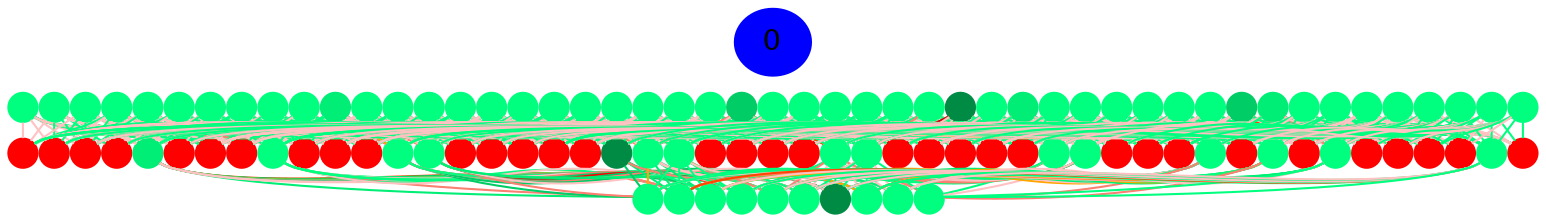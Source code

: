 graph {
	edge [bgcolor="purple:pink" color=yellow nodesep=0]
	graph [nodesep=0 ordering=out ranksep=0]
	I [label=0 color=blue height=0.2 style=filled width=0.2]
	x_0 [label="" color=springgreen1 fillcolor=springgreen1 height=0.2 style=filled width=0.2]
	x_1 [label="" color=springgreen1 fillcolor=springgreen1 height=0.2 style=filled width=0.2]
	x_2 [label="" color=springgreen fillcolor=springgreen height=0.2 style=filled width=0.2]
	x_3 [label="" color=springgreen1 fillcolor=springgreen1 height=0.2 style=filled width=0.2]
	x_4 [label="" color=springgreen fillcolor=springgreen height=0.2 style=filled width=0.2]
	x_5 [label="" color=springgreen fillcolor=springgreen height=0.2 style=filled width=0.2]
	x_6 [label="" color=springgreen fillcolor=springgreen height=0.2 style=filled width=0.2]
	x_7 [label="" color=springgreen fillcolor=springgreen height=0.2 style=filled width=0.2]
	x_8 [label="" color=springgreen fillcolor=springgreen height=0.2 style=filled width=0.2]
	x_9 [label="" color=springgreen1 fillcolor=springgreen1 height=0.2 style=filled width=0.2]
	x_10 [label="" color=springgreen2 fillcolor=springgreen2 height=0.2 style=filled width=0.2]
	x_11 [label="" color=springgreen1 fillcolor=springgreen1 height=0.2 style=filled width=0.2]
	x_12 [label="" color=springgreen1 fillcolor=springgreen1 height=0.2 style=filled width=0.2]
	x_13 [label="" color=springgreen fillcolor=springgreen height=0.2 style=filled width=0.2]
	x_14 [label="" color=springgreen fillcolor=springgreen height=0.2 style=filled width=0.2]
	x_15 [label="" color=springgreen fillcolor=springgreen height=0.2 style=filled width=0.2]
	x_16 [label="" color=springgreen1 fillcolor=springgreen1 height=0.2 style=filled width=0.2]
	x_17 [label="" color=springgreen1 fillcolor=springgreen1 height=0.2 style=filled width=0.2]
	x_18 [label="" color=springgreen fillcolor=springgreen height=0.2 style=filled width=0.2]
	x_19 [label="" color=springgreen fillcolor=springgreen height=0.2 style=filled width=0.2]
	x_20 [label="" color=springgreen fillcolor=springgreen height=0.2 style=filled width=0.2]
	x_21 [label="" color=springgreen1 fillcolor=springgreen1 height=0.2 style=filled width=0.2]
	x_22 [label="" color=springgreen1 fillcolor=springgreen1 height=0.2 style=filled width=0.2]
	x_23 [label="" color=springgreen3 fillcolor=springgreen3 height=0.2 style=filled width=0.2]
	x_24 [label="" color=springgreen fillcolor=springgreen height=0.2 style=filled width=0.2]
	x_25 [label="" color=springgreen fillcolor=springgreen height=0.2 style=filled width=0.2]
	x_26 [label="" color=springgreen1 fillcolor=springgreen1 height=0.2 style=filled width=0.2]
	x_27 [label="" color=springgreen fillcolor=springgreen height=0.2 style=filled width=0.2]
	x_28 [label="" color=springgreen fillcolor=springgreen height=0.2 style=filled width=0.2]
	x_29 [label="" color=springgreen1 fillcolor=springgreen1 height=0.2 style=filled width=0.2]
	x_30 [label="" color=springgreen4 fillcolor=springgreen4 height=0.2 style=filled width=0.2]
	x_31 [label="" color=springgreen fillcolor=springgreen height=0.2 style=filled width=0.2]
	x_32 [label="" color=springgreen2 fillcolor=springgreen2 height=0.2 style=filled width=0.2]
	x_33 [label="" color=springgreen1 fillcolor=springgreen1 height=0.2 style=filled width=0.2]
	x_34 [label="" color=springgreen fillcolor=springgreen height=0.2 style=filled width=0.2]
	x_35 [label="" color=springgreen fillcolor=springgreen height=0.2 style=filled width=0.2]
	x_36 [label="" color=springgreen fillcolor=springgreen height=0.2 style=filled width=0.2]
	x_37 [label="" color=springgreen fillcolor=springgreen height=0.2 style=filled width=0.2]
	x_38 [label="" color=springgreen1 fillcolor=springgreen1 height=0.2 style=filled width=0.2]
	x_39 [label="" color=springgreen3 fillcolor=springgreen3 height=0.2 style=filled width=0.2]
	x_40 [label="" color=springgreen2 fillcolor=springgreen2 height=0.2 style=filled width=0.2]
	x_41 [label="" color=springgreen fillcolor=springgreen height=0.2 style=filled width=0.2]
	x_42 [label="" color=springgreen fillcolor=springgreen height=0.2 style=filled width=0.2]
	x_43 [label="" color=springgreen fillcolor=springgreen height=0.2 style=filled width=0.2]
	x_44 [label="" color=springgreen fillcolor=springgreen height=0.2 style=filled width=0.2]
	x_45 [label="" color=springgreen fillcolor=springgreen height=0.2 style=filled width=0.2]
	x_46 [label="" color=springgreen fillcolor=springgreen height=0.2 style=filled width=0.2]
	x_47 [label="" color=springgreen fillcolor=springgreen height=0.2 style=filled width=0.2]
	x_48 [label="" color=springgreen fillcolor=springgreen height=0.2 style=filled width=0.2]
	I -- x_0 [style=invis]
	I -- x_1 [style=invis]
	I -- x_2 [style=invis]
	I -- x_3 [style=invis]
	I -- x_4 [style=invis]
	I -- x_5 [style=invis]
	I -- x_6 [style=invis]
	I -- x_7 [style=invis]
	I -- x_8 [style=invis]
	I -- x_9 [style=invis]
	I -- x_10 [style=invis]
	I -- x_11 [style=invis]
	I -- x_12 [style=invis]
	I -- x_13 [style=invis]
	I -- x_14 [style=invis]
	I -- x_15 [style=invis]
	I -- x_16 [style=invis]
	I -- x_17 [style=invis]
	I -- x_18 [style=invis]
	I -- x_19 [style=invis]
	I -- x_20 [style=invis]
	I -- x_21 [style=invis]
	I -- x_22 [style=invis]
	I -- x_23 [style=invis]
	I -- x_24 [style=invis]
	I -- x_25 [style=invis]
	I -- x_26 [style=invis]
	I -- x_27 [style=invis]
	I -- x_28 [style=invis]
	I -- x_29 [style=invis]
	I -- x_30 [style=invis]
	I -- x_31 [style=invis]
	I -- x_32 [style=invis]
	I -- x_33 [style=invis]
	I -- x_34 [style=invis]
	I -- x_35 [style=invis]
	I -- x_36 [style=invis]
	I -- x_37 [style=invis]
	I -- x_38 [style=invis]
	I -- x_39 [style=invis]
	I -- x_40 [style=invis]
	I -- x_41 [style=invis]
	I -- x_42 [style=invis]
	I -- x_43 [style=invis]
	I -- x_44 [style=invis]
	I -- x_45 [style=invis]
	I -- x_46 [style=invis]
	I -- x_47 [style=invis]
	I -- x_48 [style=invis]
	x1_0 [label="" color=red fillcolor=red height=0.2 style=filled width=0.2]
	x1_1 [label="" color=red fillcolor=red height=0.2 style=filled width=0.2]
	x1_2 [label="" color=red fillcolor=red height=0.2 style=filled width=0.2]
	x1_3 [label="" color=red fillcolor=red height=0.2 style=filled width=0.2]
	x1_4 [label="" color=springgreen2 fillcolor=springgreen2 height=0.2 style=filled width=0.2]
	x1_5 [label="" color=red fillcolor=red height=0.2 style=filled width=0.2]
	x1_6 [label="" color=red fillcolor=red height=0.2 style=filled width=0.2]
	x1_7 [label="" color=red fillcolor=red height=0.2 style=filled width=0.2]
	x1_8 [label="" color=springgreen fillcolor=springgreen height=0.2 style=filled width=0.2]
	x1_9 [label="" color=red fillcolor=red height=0.2 style=filled width=0.2]
	x1_10 [label="" color=red fillcolor=red height=0.2 style=filled width=0.2]
	x1_11 [label="" color=red fillcolor=red height=0.2 style=filled width=0.2]
	x1_12 [label="" color=springgreen1 fillcolor=springgreen1 height=0.2 style=filled width=0.2]
	x1_13 [label="" color=springgreen1 fillcolor=springgreen1 height=0.2 style=filled width=0.2]
	x1_14 [label="" color=red fillcolor=red height=0.2 style=filled width=0.2]
	x1_15 [label="" color=red fillcolor=red height=0.2 style=filled width=0.2]
	x1_16 [label="" color=red fillcolor=red height=0.2 style=filled width=0.2]
	x1_17 [label="" color=red fillcolor=red height=0.2 style=filled width=0.2]
	x1_18 [label="" color=red fillcolor=red height=0.2 style=filled width=0.2]
	x1_19 [label="" color=springgreen4 fillcolor=springgreen4 height=0.2 style=filled width=0.2]
	x1_20 [label="" color=springgreen1 fillcolor=springgreen1 height=0.2 style=filled width=0.2]
	x1_21 [label="" color=springgreen1 fillcolor=springgreen1 height=0.2 style=filled width=0.2]
	x1_22 [label="" color=red fillcolor=red height=0.2 style=filled width=0.2]
	x1_23 [label="" color=red fillcolor=red height=0.2 style=filled width=0.2]
	x1_24 [label="" color=red fillcolor=red height=0.2 style=filled width=0.2]
	x1_25 [label="" color=red fillcolor=red height=0.2 style=filled width=0.2]
	x1_26 [label="" color=springgreen1 fillcolor=springgreen1 height=0.2 style=filled width=0.2]
	x1_27 [label="" color=springgreen1 fillcolor=springgreen1 height=0.2 style=filled width=0.2]
	x1_28 [label="" color=red fillcolor=red height=0.2 style=filled width=0.2]
	x1_29 [label="" color=red fillcolor=red height=0.2 style=filled width=0.2]
	x1_30 [label="" color=red fillcolor=red height=0.2 style=filled width=0.2]
	x1_31 [label="" color=red fillcolor=red height=0.2 style=filled width=0.2]
	x1_32 [label="" color=red fillcolor=red height=0.2 style=filled width=0.2]
	x1_33 [label="" color=springgreen1 fillcolor=springgreen1 height=0.2 style=filled width=0.2]
	x1_34 [label="" color=springgreen1 fillcolor=springgreen1 height=0.2 style=filled width=0.2]
	x1_35 [label="" color=red fillcolor=red height=0.2 style=filled width=0.2]
	x1_36 [label="" color=red fillcolor=red height=0.2 style=filled width=0.2]
	x1_37 [label="" color=red fillcolor=red height=0.2 style=filled width=0.2]
	x1_38 [label="" color=springgreen1 fillcolor=springgreen1 height=0.2 style=filled width=0.2]
	x1_39 [label="" color=red fillcolor=red height=0.2 style=filled width=0.2]
	x1_40 [label="" color=springgreen1 fillcolor=springgreen1 height=0.2 style=filled width=0.2]
	x1_41 [label="" color=red fillcolor=red height=0.2 style=filled width=0.2]
	x1_42 [label="" color=springgreen1 fillcolor=springgreen1 height=0.2 style=filled width=0.2]
	x1_43 [label="" color=red fillcolor=red height=0.2 style=filled width=0.2]
	x1_44 [label="" color=red fillcolor=red height=0.2 style=filled width=0.2]
	x1_45 [label="" color=red fillcolor=red height=0.2 style=filled width=0.2]
	x1_46 [label="" color=red fillcolor=red height=0.2 style=filled width=0.2]
	x1_47 [label="" color=springgreen1 fillcolor=springgreen1 height=0.2 style=filled width=0.2]
	x1_48 [label="" color=red fillcolor=red height=0.2 style=filled width=0.2]
	x_0 -- x1_0 [color=rosybrown1]
	x_1 -- x1_0 [color=rosybrown1]
	x_2 -- x1_0 [color=rosybrown1]
	x_3 -- x1_0 [color=springgreen]
	x_4 -- x1_0 [color=springgreen]
	x_5 -- x1_0 [color=springgreen]
	x_6 -- x1_0 [color=rosybrown1]
	x_7 -- x1_0 [color=rosybrown1]
	x_8 -- x1_0 [color=rosybrown1]
	x_9 -- x1_0 [color=rosybrown1]
	x_10 -- x1_0 [color=springgreen]
	x_11 -- x1_0 [color=rosybrown1]
	x_12 -- x1_0 [color=springgreen]
	x_13 -- x1_0 [color=springgreen]
	x_14 -- x1_0 [color=springgreen]
	x_15 -- x1_0 [color=rosybrown1]
	x_16 -- x1_0 [color=rosybrown1]
	x_17 -- x1_0 [color=rosybrown1]
	x_18 -- x1_0 [color=springgreen]
	x_19 -- x1_0 [color=rosybrown1]
	x_20 -- x1_0 [color=rosybrown1]
	x_21 -- x1_0 [color=rosybrown1]
	x_22 -- x1_0 [color=springgreen]
	x_23 -- x1_0 [color=springgreen]
	x_24 -- x1_0 [color=springgreen]
	x_25 -- x1_0 [color=springgreen]
	x_26 -- x1_0 [color=rosybrown1]
	x_27 -- x1_0 [color=rosybrown1]
	x_28 -- x1_0 [color=rosybrown1]
	x_29 -- x1_0 [color=rosybrown1]
	x_30 -- x1_0 [color=rosybrown1]
	x_31 -- x1_0 [color=rosybrown1]
	x_32 -- x1_0 [color=springgreen]
	x_33 -- x1_0 [color=rosybrown1]
	x_34 -- x1_0 [color=springgreen]
	x_35 -- x1_0 [color=springgreen]
	x_36 -- x1_0 [color=springgreen]
	x_37 -- x1_0 [color=rosybrown1]
	x_38 -- x1_0 [color=springgreen]
	x_39 -- x1_0 [color=rosybrown1]
	x_40 -- x1_0 [color=rosybrown1]
	x_41 -- x1_0 [color=springgreen]
	x_42 -- x1_0 [color=rosybrown1]
	x_43 -- x1_0 [color=rosybrown1]
	x_44 -- x1_0 [color=rosybrown1]
	x_45 -- x1_0 [color=springgreen]
	x_46 -- x1_0 [color=springgreen]
	x_47 -- x1_0 [color=springgreen]
	x_48 -- x1_0 [color=springgreen]
	x_0 -- x1_1 [color=rosybrown1]
	x_1 -- x1_1 [color=springgreen]
	x_2 -- x1_1 [color=springgreen]
	x_3 -- x1_1 [color=rosybrown1]
	x_4 -- x1_1 [color=rosybrown1]
	x_5 -- x1_1 [color=springgreen]
	x_6 -- x1_1 [color=rosybrown1]
	x_7 -- x1_1 [color=rosybrown1]
	x_8 -- x1_1 [color=rosybrown1]
	x_9 -- x1_1 [color=rosybrown1]
	x_10 -- x1_1 [color=springgreen]
	x_11 -- x1_1 [color=springgreen]
	x_12 -- x1_1 [color=rosybrown1]
	x_13 -- x1_1 [color=rosybrown1]
	x_14 -- x1_1 [color=rosybrown1]
	x_15 -- x1_1 [color=rosybrown1]
	x_16 -- x1_1 [color=springgreen]
	x_17 -- x1_1 [color=rosybrown1]
	x_18 -- x1_1 [color=springgreen]
	x_19 -- x1_1 [color=springgreen]
	x_20 -- x1_1 [color=springgreen]
	x_21 -- x1_1 [color=rosybrown1]
	x_22 -- x1_1 [color=springgreen]
	x_23 -- x1_1 [color=springgreen]
	x_24 -- x1_1 [color=rosybrown1]
	x_25 -- x1_1 [color=springgreen]
	x_26 -- x1_1 [color=springgreen]
	x_27 -- x1_1 [color=springgreen]
	x_28 -- x1_1 [color=rosybrown1]
	x_29 -- x1_1 [color=springgreen]
	x_30 -- x1_1 [color=rosybrown1]
	x_31 -- x1_1 [color=rosybrown1]
	x_32 -- x1_1 [color=rosybrown1]
	x_33 -- x1_1 [color=rosybrown1]
	x_34 -- x1_1 [color=rosybrown1]
	x_35 -- x1_1 [color=springgreen]
	x_36 -- x1_1 [color=springgreen]
	x_37 -- x1_1 [color=rosybrown1]
	x_38 -- x1_1 [color=springgreen]
	x_39 -- x1_1 [color=springgreen]
	x_40 -- x1_1 [color=springgreen]
	x_41 -- x1_1 [color=springgreen]
	x_42 -- x1_1 [color=rosybrown1]
	x_43 -- x1_1 [color=springgreen]
	x_44 -- x1_1 [color=rosybrown1]
	x_45 -- x1_1 [color=rosybrown1]
	x_46 -- x1_1 [color=springgreen]
	x_47 -- x1_1 [color=rosybrown1]
	x_48 -- x1_1 [color=springgreen]
	x_0 -- x1_2 [color=rosybrown1]
	x_1 -- x1_2 [color=springgreen]
	x_2 -- x1_2 [color=springgreen]
	x_3 -- x1_2 [color=springgreen]
	x_4 -- x1_2 [color=springgreen]
	x_5 -- x1_2 [color=springgreen]
	x_6 -- x1_2 [color=springgreen]
	x_7 -- x1_2 [color=springgreen]
	x_8 -- x1_2 [color=rosybrown1]
	x_9 -- x1_2 [color=rosybrown1]
	x_10 -- x1_2 [color=rosybrown1]
	x_11 -- x1_2 [color=rosybrown1]
	x_12 -- x1_2 [color=rosybrown1]
	x_13 -- x1_2 [color=springgreen]
	x_14 -- x1_2 [color=rosybrown1]
	x_15 -- x1_2 [color=rosybrown1]
	x_16 -- x1_2 [color=springgreen]
	x_17 -- x1_2 [color=springgreen]
	x_18 -- x1_2 [color=rosybrown1]
	x_19 -- x1_2 [color=springgreen]
	x_20 -- x1_2 [color=rosybrown1]
	x_21 -- x1_2 [color=springgreen]
	x_22 -- x1_2 [color=springgreen]
	x_23 -- x1_2 [color=rosybrown1]
	x_24 -- x1_2 [color=springgreen]
	x_25 -- x1_2 [color=springgreen]
	x_26 -- x1_2 [color=rosybrown1]
	x_27 -- x1_2 [color=rosybrown1]
	x_28 -- x1_2 [color=rosybrown1]
	x_29 -- x1_2 [color=rosybrown1]
	x_30 -- x1_2 [color=springgreen]
	x_31 -- x1_2 [color=springgreen]
	x_32 -- x1_2 [color=rosybrown1]
	x_33 -- x1_2 [color=springgreen]
	x_34 -- x1_2 [color=rosybrown1]
	x_35 -- x1_2 [color=springgreen]
	x_36 -- x1_2 [color=rosybrown1]
	x_37 -- x1_2 [color=rosybrown1]
	x_38 -- x1_2 [color=rosybrown1]
	x_39 -- x1_2 [color=rosybrown1]
	x_40 -- x1_2 [color=springgreen]
	x_41 -- x1_2 [color=rosybrown1]
	x_42 -- x1_2 [color=springgreen]
	x_43 -- x1_2 [color=rosybrown1]
	x_44 -- x1_2 [color=rosybrown1]
	x_45 -- x1_2 [color=rosybrown1]
	x_46 -- x1_2 [color=rosybrown1]
	x_47 -- x1_2 [color=springgreen]
	x_48 -- x1_2 [color=rosybrown1]
	x_0 -- x1_3 [color=rosybrown1]
	x_1 -- x1_3 [color=springgreen]
	x_2 -- x1_3 [color=rosybrown1]
	x_3 -- x1_3 [color=springgreen]
	x_4 -- x1_3 [color=rosybrown1]
	x_5 -- x1_3 [color=rosybrown1]
	x_6 -- x1_3 [color=rosybrown1]
	x_7 -- x1_3 [color=rosybrown1]
	x_8 -- x1_3 [color=rosybrown1]
	x_9 -- x1_3 [color=rosybrown1]
	x_10 -- x1_3 [color=springgreen]
	x_11 -- x1_3 [color=rosybrown1]
	x_12 -- x1_3 [color=springgreen]
	x_13 -- x1_3 [color=springgreen]
	x_14 -- x1_3 [color=springgreen]
	x_15 -- x1_3 [color=springgreen]
	x_16 -- x1_3 [color=springgreen]
	x_17 -- x1_3 [color=rosybrown1]
	x_18 -- x1_3 [color=rosybrown1]
	x_19 -- x1_3 [color=rosybrown1]
	x_20 -- x1_3 [color=springgreen]
	x_21 -- x1_3 [color=springgreen]
	x_22 -- x1_3 [color=springgreen]
	x_23 -- x1_3 [color=rosybrown1]
	x_24 -- x1_3 [color=springgreen]
	x_25 -- x1_3 [color=rosybrown1]
	x_26 -- x1_3 [color=springgreen]
	x_27 -- x1_3 [color=springgreen]
	x_28 -- x1_3 [color=rosybrown1]
	x_29 -- x1_3 [color=springgreen]
	x_30 -- x1_3 [color=rosybrown1]
	x_31 -- x1_3 [color=rosybrown1]
	x_32 -- x1_3 [color=springgreen]
	x_33 -- x1_3 [color=rosybrown1]
	x_34 -- x1_3 [color=rosybrown1]
	x_35 -- x1_3 [color=springgreen]
	x_36 -- x1_3 [color=rosybrown1]
	x_37 -- x1_3 [color=springgreen]
	x_38 -- x1_3 [color=springgreen]
	x_39 -- x1_3 [color=springgreen]
	x_40 -- x1_3 [color=rosybrown1]
	x_41 -- x1_3 [color=rosybrown1]
	x_42 -- x1_3 [color=springgreen]
	x_43 -- x1_3 [color=springgreen]
	x_44 -- x1_3 [color=springgreen]
	x_45 -- x1_3 [color=rosybrown1]
	x_46 -- x1_3 [color=rosybrown1]
	x_47 -- x1_3 [color=rosybrown1]
	x_48 -- x1_3 [color=springgreen]
	x_0 -- x1_4 [color=rosybrown1]
	x_1 -- x1_4 [color=rosybrown1]
	x_2 -- x1_4 [color=rosybrown1]
	x_3 -- x1_4 [color=rosybrown1]
	x_4 -- x1_4 [color=rosybrown1]
	x_5 -- x1_4 [color=rosybrown1]
	x_6 -- x1_4 [color=springgreen]
	x_7 -- x1_4 [color=springgreen]
	x_8 -- x1_4 [color=springgreen]
	x_9 -- x1_4 [color=springgreen]
	x_10 -- x1_4 [color=springgreen1]
	x_11 -- x1_4 [color=springgreen]
	x_12 -- x1_4 [color=salmon]
	x_13 -- x1_4 [color=springgreen]
	x_14 -- x1_4 [color=springgreen]
	x_15 -- x1_4 [color=springgreen]
	x_16 -- x1_4 [color=springgreen]
	x_17 -- x1_4 [color=springgreen]
	x_18 -- x1_4 [color=springgreen]
	x_19 -- x1_4 [color=springgreen]
	x_20 -- x1_4 [color=springgreen]
	x_21 -- x1_4 [color=springgreen]
	x_22 -- x1_4 [color=salmon]
	x_23 -- x1_4 [color=salmon]
	x_24 -- x1_4 [color=rosybrown1]
	x_25 -- x1_4 [color=springgreen]
	x_26 -- x1_4 [color=rosybrown1]
	x_27 -- x1_4 [color=springgreen]
	x_28 -- x1_4 [color=springgreen]
	x_29 -- x1_4 [color=springgreen]
	x_30 -- x1_4 [color=orange]
	x_31 -- x1_4 [color=rosybrown1]
	x_32 -- x1_4 [color=springgreen1]
	x_33 -- x1_4 [color=springgreen]
	x_34 -- x1_4 [color=springgreen]
	x_35 -- x1_4 [color=springgreen]
	x_36 -- x1_4 [color=springgreen]
	x_37 -- x1_4 [color=springgreen]
	x_38 -- x1_4 [color=springgreen]
	x_39 -- x1_4 [color=springgreen]
	x_40 -- x1_4 [color=springgreen]
	x_41 -- x1_4 [color=springgreen]
	x_42 -- x1_4 [color=springgreen]
	x_43 -- x1_4 [color=springgreen]
	x_44 -- x1_4 [color=springgreen]
	x_45 -- x1_4 [color=springgreen]
	x_46 -- x1_4 [color=springgreen]
	x_47 -- x1_4 [color=rosybrown1]
	x_48 -- x1_4 [color=springgreen]
	x_0 -- x1_5 [color=springgreen]
	x_1 -- x1_5 [color=rosybrown1]
	x_2 -- x1_5 [color=rosybrown1]
	x_3 -- x1_5 [color=rosybrown1]
	x_4 -- x1_5 [color=rosybrown1]
	x_5 -- x1_5 [color=springgreen]
	x_6 -- x1_5 [color=rosybrown1]
	x_7 -- x1_5 [color=springgreen]
	x_8 -- x1_5 [color=rosybrown1]
	x_9 -- x1_5 [color=rosybrown1]
	x_10 -- x1_5 [color=springgreen]
	x_11 -- x1_5 [color=rosybrown1]
	x_12 -- x1_5 [color=rosybrown1]
	x_13 -- x1_5 [color=springgreen]
	x_14 -- x1_5 [color=rosybrown1]
	x_15 -- x1_5 [color=rosybrown1]
	x_16 -- x1_5 [color=springgreen]
	x_17 -- x1_5 [color=springgreen]
	x_18 -- x1_5 [color=rosybrown1]
	x_19 -- x1_5 [color=rosybrown1]
	x_20 -- x1_5 [color=rosybrown1]
	x_21 -- x1_5 [color=rosybrown1]
	x_22 -- x1_5 [color=springgreen]
	x_23 -- x1_5 [color=rosybrown1]
	x_24 -- x1_5 [color=springgreen]
	x_25 -- x1_5 [color=springgreen]
	x_26 -- x1_5 [color=springgreen]
	x_27 -- x1_5 [color=rosybrown1]
	x_28 -- x1_5 [color=rosybrown1]
	x_29 -- x1_5 [color=rosybrown1]
	x_30 -- x1_5 [color=rosybrown1]
	x_31 -- x1_5 [color=springgreen]
	x_32 -- x1_5 [color=springgreen]
	x_33 -- x1_5 [color=springgreen]
	x_34 -- x1_5 [color=rosybrown1]
	x_35 -- x1_5 [color=rosybrown1]
	x_36 -- x1_5 [color=springgreen]
	x_37 -- x1_5 [color=springgreen]
	x_38 -- x1_5 [color=rosybrown1]
	x_39 -- x1_5 [color=rosybrown1]
	x_40 -- x1_5 [color=rosybrown1]
	x_41 -- x1_5 [color=rosybrown1]
	x_42 -- x1_5 [color=springgreen]
	x_43 -- x1_5 [color=springgreen]
	x_44 -- x1_5 [color=springgreen]
	x_45 -- x1_5 [color=springgreen]
	x_46 -- x1_5 [color=rosybrown1]
	x_47 -- x1_5 [color=springgreen]
	x_48 -- x1_5 [color=rosybrown1]
	x_0 -- x1_6 [color=springgreen]
	x_1 -- x1_6 [color=springgreen]
	x_2 -- x1_6 [color=springgreen]
	x_3 -- x1_6 [color=springgreen]
	x_4 -- x1_6 [color=springgreen]
	x_5 -- x1_6 [color=springgreen]
	x_6 -- x1_6 [color=rosybrown1]
	x_7 -- x1_6 [color=rosybrown1]
	x_8 -- x1_6 [color=springgreen]
	x_9 -- x1_6 [color=springgreen]
	x_10 -- x1_6 [color=rosybrown1]
	x_11 -- x1_6 [color=rosybrown1]
	x_12 -- x1_6 [color=springgreen]
	x_13 -- x1_6 [color=rosybrown1]
	x_14 -- x1_6 [color=rosybrown1]
	x_15 -- x1_6 [color=rosybrown1]
	x_16 -- x1_6 [color=springgreen]
	x_17 -- x1_6 [color=rosybrown1]
	x_18 -- x1_6 [color=springgreen]
	x_19 -- x1_6 [color=springgreen]
	x_20 -- x1_6 [color=springgreen]
	x_21 -- x1_6 [color=springgreen]
	x_22 -- x1_6 [color=rosybrown1]
	x_23 -- x1_6 [color=springgreen]
	x_24 -- x1_6 [color=rosybrown1]
	x_25 -- x1_6 [color=rosybrown1]
	x_26 -- x1_6 [color=springgreen]
	x_27 -- x1_6 [color=rosybrown1]
	x_28 -- x1_6 [color=springgreen]
	x_29 -- x1_6 [color=rosybrown1]
	x_30 -- x1_6 [color=springgreen]
	x_31 -- x1_6 [color=springgreen]
	x_32 -- x1_6 [color=springgreen]
	x_33 -- x1_6 [color=rosybrown1]
	x_34 -- x1_6 [color=rosybrown1]
	x_35 -- x1_6 [color=springgreen]
	x_36 -- x1_6 [color=springgreen]
	x_37 -- x1_6 [color=springgreen]
	x_38 -- x1_6 [color=rosybrown1]
	x_39 -- x1_6 [color=rosybrown1]
	x_40 -- x1_6 [color=springgreen]
	x_41 -- x1_6 [color=springgreen]
	x_42 -- x1_6 [color=rosybrown1]
	x_43 -- x1_6 [color=rosybrown1]
	x_44 -- x1_6 [color=rosybrown1]
	x_45 -- x1_6 [color=rosybrown1]
	x_46 -- x1_6 [color=rosybrown1]
	x_47 -- x1_6 [color=rosybrown1]
	x_48 -- x1_6 [color=rosybrown1]
	x_0 -- x1_7 [color=rosybrown1]
	x_1 -- x1_7 [color=rosybrown1]
	x_2 -- x1_7 [color=rosybrown1]
	x_3 -- x1_7 [color=rosybrown1]
	x_4 -- x1_7 [color=rosybrown1]
	x_5 -- x1_7 [color=rosybrown1]
	x_6 -- x1_7 [color=springgreen]
	x_7 -- x1_7 [color=rosybrown1]
	x_8 -- x1_7 [color=springgreen]
	x_9 -- x1_7 [color=rosybrown1]
	x_10 -- x1_7 [color=springgreen]
	x_11 -- x1_7 [color=rosybrown1]
	x_12 -- x1_7 [color=rosybrown1]
	x_13 -- x1_7 [color=springgreen]
	x_14 -- x1_7 [color=rosybrown1]
	x_15 -- x1_7 [color=rosybrown1]
	x_16 -- x1_7 [color=springgreen]
	x_17 -- x1_7 [color=springgreen]
	x_18 -- x1_7 [color=rosybrown1]
	x_19 -- x1_7 [color=rosybrown1]
	x_20 -- x1_7 [color=rosybrown1]
	x_21 -- x1_7 [color=springgreen]
	x_22 -- x1_7 [color=rosybrown1]
	x_23 -- x1_7 [color=springgreen]
	x_24 -- x1_7 [color=springgreen]
	x_25 -- x1_7 [color=springgreen]
	x_26 -- x1_7 [color=rosybrown1]
	x_27 -- x1_7 [color=rosybrown1]
	x_28 -- x1_7 [color=rosybrown1]
	x_29 -- x1_7 [color=rosybrown1]
	x_30 -- x1_7 [color=rosybrown1]
	x_31 -- x1_7 [color=rosybrown1]
	x_32 -- x1_7 [color=rosybrown1]
	x_33 -- x1_7 [color=springgreen]
	x_34 -- x1_7 [color=springgreen]
	x_35 -- x1_7 [color=springgreen]
	x_36 -- x1_7 [color=rosybrown1]
	x_37 -- x1_7 [color=rosybrown1]
	x_38 -- x1_7 [color=rosybrown1]
	x_39 -- x1_7 [color=springgreen]
	x_40 -- x1_7 [color=springgreen]
	x_41 -- x1_7 [color=springgreen]
	x_42 -- x1_7 [color=springgreen]
	x_43 -- x1_7 [color=springgreen]
	x_44 -- x1_7 [color=rosybrown1]
	x_45 -- x1_7 [color=rosybrown1]
	x_46 -- x1_7 [color=springgreen]
	x_47 -- x1_7 [color=rosybrown1]
	x_48 -- x1_7 [color=rosybrown1]
	x_0 -- x1_8 [color=rosybrown1]
	x_1 -- x1_8 [color=rosybrown1]
	x_2 -- x1_8 [color=rosybrown1]
	x_3 -- x1_8 [color=salmon]
	x_4 -- x1_8 [color=rosybrown1]
	x_5 -- x1_8 [color=rosybrown1]
	x_6 -- x1_8 [color=springgreen]
	x_7 -- x1_8 [color=springgreen]
	x_8 -- x1_8 [color=springgreen]
	x_9 -- x1_8 [color=springgreen]
	x_10 -- x1_8 [color=springgreen]
	x_11 -- x1_8 [color=rosybrown1]
	x_12 -- x1_8 [color=rosybrown1]
	x_13 -- x1_8 [color=rosybrown1]
	x_14 -- x1_8 [color=springgreen]
	x_15 -- x1_8 [color=springgreen]
	x_16 -- x1_8 [color=rosybrown1]
	x_17 -- x1_8 [color=rosybrown1]
	x_18 -- x1_8 [color=springgreen]
	x_19 -- x1_8 [color=rosybrown1]
	x_20 -- x1_8 [color=rosybrown1]
	x_21 -- x1_8 [color=rosybrown1]
	x_22 -- x1_8 [color=rosybrown1]
	x_23 -- x1_8 [color=salmon]
	x_24 -- x1_8 [color=springgreen]
	x_25 -- x1_8 [color=springgreen]
	x_26 -- x1_8 [color=rosybrown1]
	x_27 -- x1_8 [color=rosybrown1]
	x_28 -- x1_8 [color=springgreen]
	x_29 -- x1_8 [color=rosybrown1]
	x_30 -- x1_8 [color=rosybrown1]
	x_31 -- x1_8 [color=springgreen]
	x_32 -- x1_8 [color=rosybrown1]
	x_33 -- x1_8 [color=rosybrown1]
	x_34 -- x1_8 [color=springgreen]
	x_35 -- x1_8 [color=springgreen]
	x_36 -- x1_8 [color=rosybrown1]
	x_37 -- x1_8 [color=rosybrown1]
	x_38 -- x1_8 [color=rosybrown1]
	x_39 -- x1_8 [color=rosybrown1]
	x_40 -- x1_8 [color=rosybrown1]
	x_41 -- x1_8 [color=rosybrown1]
	x_42 -- x1_8 [color=springgreen]
	x_43 -- x1_8 [color=springgreen]
	x_44 -- x1_8 [color=springgreen]
	x_45 -- x1_8 [color=springgreen]
	x_46 -- x1_8 [color=springgreen]
	x_47 -- x1_8 [color=springgreen]
	x_48 -- x1_8 [color=springgreen]
	x_0 -- x1_9 [color=springgreen]
	x_1 -- x1_9 [color=springgreen]
	x_2 -- x1_9 [color=rosybrown1]
	x_3 -- x1_9 [color=springgreen]
	x_4 -- x1_9 [color=springgreen]
	x_5 -- x1_9 [color=springgreen]
	x_6 -- x1_9 [color=rosybrown1]
	x_7 -- x1_9 [color=rosybrown1]
	x_8 -- x1_9 [color=springgreen]
	x_9 -- x1_9 [color=rosybrown1]
	x_10 -- x1_9 [color=springgreen]
	x_11 -- x1_9 [color=rosybrown1]
	x_12 -- x1_9 [color=springgreen]
	x_13 -- x1_9 [color=springgreen]
	x_14 -- x1_9 [color=springgreen]
	x_15 -- x1_9 [color=rosybrown1]
	x_16 -- x1_9 [color=springgreen]
	x_17 -- x1_9 [color=rosybrown1]
	x_18 -- x1_9 [color=springgreen]
	x_19 -- x1_9 [color=rosybrown1]
	x_20 -- x1_9 [color=springgreen]
	x_21 -- x1_9 [color=rosybrown1]
	x_22 -- x1_9 [color=rosybrown1]
	x_23 -- x1_9 [color=rosybrown1]
	x_24 -- x1_9 [color=springgreen]
	x_25 -- x1_9 [color=rosybrown1]
	x_26 -- x1_9 [color=rosybrown1]
	x_27 -- x1_9 [color=springgreen]
	x_28 -- x1_9 [color=rosybrown1]
	x_29 -- x1_9 [color=springgreen]
	x_30 -- x1_9 [color=rosybrown1]
	x_31 -- x1_9 [color=rosybrown1]
	x_32 -- x1_9 [color=rosybrown1]
	x_33 -- x1_9 [color=springgreen]
	x_34 -- x1_9 [color=springgreen]
	x_35 -- x1_9 [color=springgreen]
	x_36 -- x1_9 [color=springgreen]
	x_37 -- x1_9 [color=rosybrown1]
	x_38 -- x1_9 [color=rosybrown1]
	x_39 -- x1_9 [color=springgreen]
	x_40 -- x1_9 [color=springgreen]
	x_41 -- x1_9 [color=rosybrown1]
	x_42 -- x1_9 [color=rosybrown1]
	x_43 -- x1_9 [color=springgreen]
	x_44 -- x1_9 [color=springgreen]
	x_45 -- x1_9 [color=rosybrown1]
	x_46 -- x1_9 [color=rosybrown1]
	x_47 -- x1_9 [color=springgreen]
	x_48 -- x1_9 [color=rosybrown1]
	x_0 -- x1_10 [color=rosybrown1]
	x_1 -- x1_10 [color=springgreen]
	x_2 -- x1_10 [color=rosybrown1]
	x_3 -- x1_10 [color=springgreen]
	x_4 -- x1_10 [color=springgreen]
	x_5 -- x1_10 [color=springgreen]
	x_6 -- x1_10 [color=springgreen]
	x_7 -- x1_10 [color=rosybrown1]
	x_8 -- x1_10 [color=rosybrown1]
	x_9 -- x1_10 [color=rosybrown1]
	x_10 -- x1_10 [color=rosybrown1]
	x_11 -- x1_10 [color=rosybrown1]
	x_12 -- x1_10 [color=springgreen]
	x_13 -- x1_10 [color=rosybrown1]
	x_14 -- x1_10 [color=rosybrown1]
	x_15 -- x1_10 [color=springgreen]
	x_16 -- x1_10 [color=rosybrown1]
	x_17 -- x1_10 [color=rosybrown1]
	x_18 -- x1_10 [color=rosybrown1]
	x_19 -- x1_10 [color=rosybrown1]
	x_20 -- x1_10 [color=rosybrown1]
	x_21 -- x1_10 [color=rosybrown1]
	x_22 -- x1_10 [color=springgreen]
	x_23 -- x1_10 [color=rosybrown1]
	x_24 -- x1_10 [color=rosybrown1]
	x_25 -- x1_10 [color=rosybrown1]
	x_26 -- x1_10 [color=rosybrown1]
	x_27 -- x1_10 [color=springgreen]
	x_28 -- x1_10 [color=rosybrown1]
	x_29 -- x1_10 [color=rosybrown1]
	x_30 -- x1_10 [color=rosybrown1]
	x_31 -- x1_10 [color=springgreen]
	x_32 -- x1_10 [color=springgreen]
	x_33 -- x1_10 [color=springgreen]
	x_34 -- x1_10 [color=springgreen]
	x_35 -- x1_10 [color=rosybrown1]
	x_36 -- x1_10 [color=rosybrown1]
	x_37 -- x1_10 [color=rosybrown1]
	x_38 -- x1_10 [color=rosybrown1]
	x_39 -- x1_10 [color=springgreen]
	x_40 -- x1_10 [color=rosybrown1]
	x_41 -- x1_10 [color=springgreen]
	x_42 -- x1_10 [color=rosybrown1]
	x_43 -- x1_10 [color=rosybrown1]
	x_44 -- x1_10 [color=springgreen]
	x_45 -- x1_10 [color=springgreen]
	x_46 -- x1_10 [color=rosybrown1]
	x_47 -- x1_10 [color=rosybrown1]
	x_48 -- x1_10 [color=rosybrown1]
	x_0 -- x1_11 [color=springgreen]
	x_1 -- x1_11 [color=springgreen]
	x_2 -- x1_11 [color=rosybrown1]
	x_3 -- x1_11 [color=springgreen]
	x_4 -- x1_11 [color=rosybrown1]
	x_5 -- x1_11 [color=springgreen]
	x_6 -- x1_11 [color=springgreen]
	x_7 -- x1_11 [color=springgreen]
	x_8 -- x1_11 [color=springgreen]
	x_9 -- x1_11 [color=rosybrown1]
	x_10 -- x1_11 [color=rosybrown1]
	x_11 -- x1_11 [color=springgreen]
	x_12 -- x1_11 [color=rosybrown1]
	x_13 -- x1_11 [color=springgreen]
	x_14 -- x1_11 [color=springgreen]
	x_15 -- x1_11 [color=springgreen]
	x_16 -- x1_11 [color=springgreen]
	x_17 -- x1_11 [color=springgreen]
	x_18 -- x1_11 [color=springgreen]
	x_19 -- x1_11 [color=rosybrown1]
	x_20 -- x1_11 [color=springgreen]
	x_21 -- x1_11 [color=rosybrown1]
	x_22 -- x1_11 [color=springgreen]
	x_23 -- x1_11 [color=rosybrown1]
	x_24 -- x1_11 [color=springgreen]
	x_25 -- x1_11 [color=springgreen]
	x_26 -- x1_11 [color=springgreen]
	x_27 -- x1_11 [color=springgreen]
	x_28 -- x1_11 [color=rosybrown1]
	x_29 -- x1_11 [color=rosybrown1]
	x_30 -- x1_11 [color=rosybrown1]
	x_31 -- x1_11 [color=rosybrown1]
	x_32 -- x1_11 [color=rosybrown1]
	x_33 -- x1_11 [color=springgreen]
	x_34 -- x1_11 [color=rosybrown1]
	x_35 -- x1_11 [color=springgreen]
	x_36 -- x1_11 [color=rosybrown1]
	x_37 -- x1_11 [color=springgreen]
	x_38 -- x1_11 [color=rosybrown1]
	x_39 -- x1_11 [color=rosybrown1]
	x_40 -- x1_11 [color=rosybrown1]
	x_41 -- x1_11 [color=springgreen]
	x_42 -- x1_11 [color=rosybrown1]
	x_43 -- x1_11 [color=rosybrown1]
	x_44 -- x1_11 [color=rosybrown1]
	x_45 -- x1_11 [color=springgreen]
	x_46 -- x1_11 [color=springgreen]
	x_47 -- x1_11 [color=rosybrown1]
	x_48 -- x1_11 [color=rosybrown1]
	x_0 -- x1_12 [color=springgreen]
	x_1 -- x1_12 [color=springgreen]
	x_2 -- x1_12 [color=springgreen]
	x_3 -- x1_12 [color=springgreen]
	x_4 -- x1_12 [color=springgreen]
	x_5 -- x1_12 [color=springgreen]
	x_6 -- x1_12 [color=rosybrown1]
	x_7 -- x1_12 [color=rosybrown1]
	x_8 -- x1_12 [color=rosybrown1]
	x_9 -- x1_12 [color=salmon]
	x_10 -- x1_12 [color=orange]
	x_11 -- x1_12 [color=rosybrown1]
	x_12 -- x1_12 [color=rosybrown1]
	x_13 -- x1_12 [color=rosybrown1]
	x_14 -- x1_12 [color=springgreen]
	x_15 -- x1_12 [color=rosybrown1]
	x_16 -- x1_12 [color=springgreen]
	x_17 -- x1_12 [color=springgreen]
	x_18 -- x1_12 [color=rosybrown1]
	x_19 -- x1_12 [color=rosybrown1]
	x_20 -- x1_12 [color=rosybrown1]
	x_21 -- x1_12 [color=springgreen]
	x_22 -- x1_12 [color=springgreen]
	x_23 -- x1_12 [color=springgreen]
	x_24 -- x1_12 [color=rosybrown1]
	x_25 -- x1_12 [color=rosybrown1]
	x_26 -- x1_12 [color=springgreen]
	x_27 -- x1_12 [color=rosybrown1]
	x_28 -- x1_12 [color=rosybrown1]
	x_29 -- x1_12 [color=rosybrown1]
	x_30 -- x1_12 [color=springgreen1]
	x_31 -- x1_12 [color=rosybrown1]
	x_32 -- x1_12 [color=rosybrown1]
	x_33 -- x1_12 [color=rosybrown1]
	x_34 -- x1_12 [color=rosybrown1]
	x_35 -- x1_12 [color=rosybrown1]
	x_36 -- x1_12 [color=rosybrown1]
	x_37 -- x1_12 [color=rosybrown1]
	x_38 -- x1_12 [color=springgreen]
	x_39 -- x1_12 [color=orange]
	x_40 -- x1_12 [color=orange]
	x_41 -- x1_12 [color=rosybrown1]
	x_42 -- x1_12 [color=rosybrown1]
	x_43 -- x1_12 [color=springgreen]
	x_44 -- x1_12 [color=rosybrown1]
	x_45 -- x1_12 [color=rosybrown1]
	x_46 -- x1_12 [color=springgreen]
	x_47 -- x1_12 [color=springgreen]
	x_48 -- x1_12 [color=springgreen]
	x_0 -- x1_13 [color=springgreen]
	x_1 -- x1_13 [color=springgreen]
	x_2 -- x1_13 [color=springgreen]
	x_3 -- x1_13 [color=springgreen]
	x_4 -- x1_13 [color=springgreen]
	x_5 -- x1_13 [color=springgreen]
	x_6 -- x1_13 [color=springgreen]
	x_7 -- x1_13 [color=rosybrown1]
	x_8 -- x1_13 [color=rosybrown1]
	x_9 -- x1_13 [color=rosybrown1]
	x_10 -- x1_13 [color=salmon]
	x_11 -- x1_13 [color=rosybrown1]
	x_12 -- x1_13 [color=rosybrown1]
	x_13 -- x1_13 [color=rosybrown1]
	x_14 -- x1_13 [color=rosybrown1]
	x_15 -- x1_13 [color=rosybrown1]
	x_16 -- x1_13 [color=springgreen]
	x_17 -- x1_13 [color=salmon]
	x_18 -- x1_13 [color=rosybrown1]
	x_19 -- x1_13 [color=rosybrown1]
	x_20 -- x1_13 [color=rosybrown1]
	x_21 -- x1_13 [color=rosybrown1]
	x_22 -- x1_13 [color=springgreen]
	x_23 -- x1_13 [color=springgreen]
	x_24 -- x1_13 [color=rosybrown1]
	x_25 -- x1_13 [color=springgreen]
	x_26 -- x1_13 [color=springgreen]
	x_27 -- x1_13 [color=springgreen]
	x_28 -- x1_13 [color=rosybrown1]
	x_29 -- x1_13 [color=springgreen]
	x_30 -- x1_13 [color=springgreen4]
	x_31 -- x1_13 [color=springgreen]
	x_32 -- x1_13 [color=springgreen]
	x_33 -- x1_13 [color=rosybrown1]
	x_34 -- x1_13 [color=springgreen]
	x_35 -- x1_13 [color=rosybrown1]
	x_36 -- x1_13 [color=rosybrown1]
	x_37 -- x1_13 [color=rosybrown1]
	x_38 -- x1_13 [color=rosybrown1]
	x_39 -- x1_13 [color=salmon]
	x_40 -- x1_13 [color=springgreen]
	x_41 -- x1_13 [color=springgreen]
	x_42 -- x1_13 [color=rosybrown1]
	x_43 -- x1_13 [color=rosybrown1]
	x_44 -- x1_13 [color=rosybrown1]
	x_45 -- x1_13 [color=rosybrown1]
	x_46 -- x1_13 [color=rosybrown1]
	x_47 -- x1_13 [color=rosybrown1]
	x_48 -- x1_13 [color=springgreen]
	x_0 -- x1_14 [color=springgreen]
	x_1 -- x1_14 [color=springgreen]
	x_2 -- x1_14 [color=springgreen]
	x_3 -- x1_14 [color=springgreen]
	x_4 -- x1_14 [color=rosybrown1]
	x_5 -- x1_14 [color=springgreen]
	x_6 -- x1_14 [color=springgreen]
	x_7 -- x1_14 [color=rosybrown1]
	x_8 -- x1_14 [color=springgreen]
	x_9 -- x1_14 [color=springgreen]
	x_10 -- x1_14 [color=springgreen]
	x_11 -- x1_14 [color=springgreen]
	x_12 -- x1_14 [color=rosybrown1]
	x_13 -- x1_14 [color=rosybrown1]
	x_14 -- x1_14 [color=rosybrown1]
	x_15 -- x1_14 [color=springgreen]
	x_16 -- x1_14 [color=rosybrown1]
	x_17 -- x1_14 [color=springgreen]
	x_18 -- x1_14 [color=rosybrown1]
	x_19 -- x1_14 [color=rosybrown1]
	x_20 -- x1_14 [color=springgreen]
	x_21 -- x1_14 [color=springgreen]
	x_22 -- x1_14 [color=springgreen]
	x_23 -- x1_14 [color=rosybrown1]
	x_24 -- x1_14 [color=rosybrown1]
	x_25 -- x1_14 [color=springgreen]
	x_26 -- x1_14 [color=rosybrown1]
	x_27 -- x1_14 [color=rosybrown1]
	x_28 -- x1_14 [color=springgreen]
	x_29 -- x1_14 [color=rosybrown1]
	x_30 -- x1_14 [color=springgreen]
	x_31 -- x1_14 [color=rosybrown1]
	x_32 -- x1_14 [color=springgreen]
	x_33 -- x1_14 [color=rosybrown1]
	x_34 -- x1_14 [color=springgreen]
	x_35 -- x1_14 [color=rosybrown1]
	x_36 -- x1_14 [color=springgreen]
	x_37 -- x1_14 [color=rosybrown1]
	x_38 -- x1_14 [color=rosybrown1]
	x_39 -- x1_14 [color=rosybrown1]
	x_40 -- x1_14 [color=springgreen]
	x_41 -- x1_14 [color=rosybrown1]
	x_42 -- x1_14 [color=rosybrown1]
	x_43 -- x1_14 [color=rosybrown1]
	x_44 -- x1_14 [color=springgreen]
	x_45 -- x1_14 [color=springgreen]
	x_46 -- x1_14 [color=rosybrown1]
	x_47 -- x1_14 [color=springgreen]
	x_48 -- x1_14 [color=rosybrown1]
	x_0 -- x1_15 [color=rosybrown1]
	x_1 -- x1_15 [color=springgreen]
	x_2 -- x1_15 [color=rosybrown1]
	x_3 -- x1_15 [color=rosybrown1]
	x_4 -- x1_15 [color=rosybrown1]
	x_5 -- x1_15 [color=springgreen]
	x_6 -- x1_15 [color=rosybrown1]
	x_7 -- x1_15 [color=springgreen]
	x_8 -- x1_15 [color=springgreen]
	x_9 -- x1_15 [color=springgreen]
	x_10 -- x1_15 [color=rosybrown1]
	x_11 -- x1_15 [color=springgreen]
	x_12 -- x1_15 [color=springgreen]
	x_13 -- x1_15 [color=rosybrown1]
	x_14 -- x1_15 [color=springgreen]
	x_15 -- x1_15 [color=springgreen]
	x_16 -- x1_15 [color=rosybrown1]
	x_17 -- x1_15 [color=springgreen]
	x_18 -- x1_15 [color=springgreen]
	x_19 -- x1_15 [color=rosybrown1]
	x_20 -- x1_15 [color=springgreen]
	x_21 -- x1_15 [color=rosybrown1]
	x_22 -- x1_15 [color=springgreen]
	x_23 -- x1_15 [color=springgreen]
	x_24 -- x1_15 [color=rosybrown1]
	x_25 -- x1_15 [color=springgreen]
	x_26 -- x1_15 [color=rosybrown1]
	x_27 -- x1_15 [color=rosybrown1]
	x_28 -- x1_15 [color=springgreen]
	x_29 -- x1_15 [color=rosybrown1]
	x_30 -- x1_15 [color=rosybrown1]
	x_31 -- x1_15 [color=rosybrown1]
	x_32 -- x1_15 [color=rosybrown1]
	x_33 -- x1_15 [color=springgreen]
	x_34 -- x1_15 [color=rosybrown1]
	x_35 -- x1_15 [color=rosybrown1]
	x_36 -- x1_15 [color=springgreen]
	x_37 -- x1_15 [color=springgreen]
	x_38 -- x1_15 [color=springgreen]
	x_39 -- x1_15 [color=rosybrown1]
	x_40 -- x1_15 [color=springgreen]
	x_41 -- x1_15 [color=rosybrown1]
	x_42 -- x1_15 [color=springgreen]
	x_43 -- x1_15 [color=rosybrown1]
	x_44 -- x1_15 [color=rosybrown1]
	x_45 -- x1_15 [color=rosybrown1]
	x_46 -- x1_15 [color=springgreen]
	x_47 -- x1_15 [color=springgreen]
	x_48 -- x1_15 [color=rosybrown1]
	x_0 -- x1_16 [color=rosybrown1]
	x_1 -- x1_16 [color=springgreen]
	x_2 -- x1_16 [color=rosybrown1]
	x_3 -- x1_16 [color=springgreen]
	x_4 -- x1_16 [color=rosybrown1]
	x_5 -- x1_16 [color=rosybrown1]
	x_6 -- x1_16 [color=springgreen]
	x_7 -- x1_16 [color=springgreen]
	x_8 -- x1_16 [color=springgreen]
	x_9 -- x1_16 [color=rosybrown1]
	x_10 -- x1_16 [color=springgreen]
	x_11 -- x1_16 [color=springgreen]
	x_12 -- x1_16 [color=springgreen]
	x_13 -- x1_16 [color=springgreen]
	x_14 -- x1_16 [color=springgreen]
	x_15 -- x1_16 [color=rosybrown1]
	x_16 -- x1_16 [color=rosybrown1]
	x_17 -- x1_16 [color=rosybrown1]
	x_18 -- x1_16 [color=springgreen]
	x_19 -- x1_16 [color=rosybrown1]
	x_20 -- x1_16 [color=springgreen]
	x_21 -- x1_16 [color=rosybrown1]
	x_22 -- x1_16 [color=rosybrown1]
	x_23 -- x1_16 [color=springgreen]
	x_24 -- x1_16 [color=rosybrown1]
	x_25 -- x1_16 [color=springgreen]
	x_26 -- x1_16 [color=rosybrown1]
	x_27 -- x1_16 [color=springgreen]
	x_28 -- x1_16 [color=rosybrown1]
	x_29 -- x1_16 [color=rosybrown1]
	x_30 -- x1_16 [color=rosybrown1]
	x_31 -- x1_16 [color=springgreen]
	x_32 -- x1_16 [color=rosybrown1]
	x_33 -- x1_16 [color=rosybrown1]
	x_34 -- x1_16 [color=rosybrown1]
	x_35 -- x1_16 [color=springgreen]
	x_36 -- x1_16 [color=rosybrown1]
	x_37 -- x1_16 [color=springgreen]
	x_38 -- x1_16 [color=rosybrown1]
	x_39 -- x1_16 [color=springgreen]
	x_40 -- x1_16 [color=rosybrown1]
	x_41 -- x1_16 [color=springgreen]
	x_42 -- x1_16 [color=rosybrown1]
	x_43 -- x1_16 [color=springgreen]
	x_44 -- x1_16 [color=rosybrown1]
	x_45 -- x1_16 [color=springgreen]
	x_46 -- x1_16 [color=springgreen]
	x_47 -- x1_16 [color=springgreen]
	x_48 -- x1_16 [color=rosybrown1]
	x_0 -- x1_17 [color=rosybrown1]
	x_1 -- x1_17 [color=rosybrown1]
	x_2 -- x1_17 [color=rosybrown1]
	x_3 -- x1_17 [color=salmon]
	x_4 -- x1_17 [color=rosybrown1]
	x_5 -- x1_17 [color=rosybrown1]
	x_6 -- x1_17 [color=rosybrown1]
	x_7 -- x1_17 [color=rosybrown1]
	x_8 -- x1_17 [color=rosybrown1]
	x_9 -- x1_17 [color=rosybrown1]
	x_10 -- x1_17 [color=springgreen]
	x_11 -- x1_17 [color=springgreen]
	x_12 -- x1_17 [color=rosybrown1]
	x_13 -- x1_17 [color=rosybrown1]
	x_14 -- x1_17 [color=rosybrown1]
	x_15 -- x1_17 [color=springgreen]
	x_16 -- x1_17 [color=springgreen]
	x_17 -- x1_17 [color=rosybrown1]
	x_18 -- x1_17 [color=springgreen]
	x_19 -- x1_17 [color=springgreen]
	x_20 -- x1_17 [color=rosybrown1]
	x_21 -- x1_17 [color=rosybrown1]
	x_22 -- x1_17 [color=rosybrown1]
	x_23 -- x1_17 [color=orange]
	x_24 -- x1_17 [color=springgreen]
	x_25 -- x1_17 [color=springgreen]
	x_26 -- x1_17 [color=springgreen]
	x_27 -- x1_17 [color=rosybrown1]
	x_28 -- x1_17 [color=rosybrown1]
	x_29 -- x1_17 [color=salmon]
	x_30 -- x1_17 [color=springgreen1]
	x_31 -- x1_17 [color=springgreen]
	x_32 -- x1_17 [color=rosybrown1]
	x_33 -- x1_17 [color=salmon]
	x_34 -- x1_17 [color=springgreen]
	x_35 -- x1_17 [color=rosybrown1]
	x_36 -- x1_17 [color=rosybrown1]
	x_37 -- x1_17 [color=rosybrown1]
	x_38 -- x1_17 [color=rosybrown1]
	x_39 -- x1_17 [color=rosybrown1]
	x_40 -- x1_17 [color=rosybrown1]
	x_41 -- x1_17 [color=rosybrown1]
	x_42 -- x1_17 [color=springgreen]
	x_43 -- x1_17 [color=springgreen]
	x_44 -- x1_17 [color=springgreen]
	x_45 -- x1_17 [color=springgreen]
	x_46 -- x1_17 [color=springgreen]
	x_47 -- x1_17 [color=springgreen]
	x_48 -- x1_17 [color=springgreen]
	x_0 -- x1_18 [color=springgreen]
	x_1 -- x1_18 [color=rosybrown1]
	x_2 -- x1_18 [color=rosybrown1]
	x_3 -- x1_18 [color=springgreen]
	x_4 -- x1_18 [color=springgreen]
	x_5 -- x1_18 [color=rosybrown1]
	x_6 -- x1_18 [color=springgreen]
	x_7 -- x1_18 [color=rosybrown1]
	x_8 -- x1_18 [color=springgreen]
	x_9 -- x1_18 [color=springgreen]
	x_10 -- x1_18 [color=rosybrown1]
	x_11 -- x1_18 [color=springgreen]
	x_12 -- x1_18 [color=rosybrown1]
	x_13 -- x1_18 [color=springgreen]
	x_14 -- x1_18 [color=rosybrown1]
	x_15 -- x1_18 [color=rosybrown1]
	x_16 -- x1_18 [color=springgreen]
	x_17 -- x1_18 [color=springgreen]
	x_18 -- x1_18 [color=springgreen]
	x_19 -- x1_18 [color=rosybrown1]
	x_20 -- x1_18 [color=rosybrown1]
	x_21 -- x1_18 [color=rosybrown1]
	x_22 -- x1_18 [color=rosybrown1]
	x_23 -- x1_18 [color=rosybrown1]
	x_24 -- x1_18 [color=springgreen]
	x_25 -- x1_18 [color=rosybrown1]
	x_26 -- x1_18 [color=rosybrown1]
	x_27 -- x1_18 [color=springgreen]
	x_28 -- x1_18 [color=rosybrown1]
	x_29 -- x1_18 [color=springgreen]
	x_30 -- x1_18 [color=springgreen]
	x_31 -- x1_18 [color=rosybrown1]
	x_32 -- x1_18 [color=springgreen]
	x_33 -- x1_18 [color=springgreen]
	x_34 -- x1_18 [color=springgreen]
	x_35 -- x1_18 [color=springgreen]
	x_36 -- x1_18 [color=rosybrown1]
	x_37 -- x1_18 [color=springgreen]
	x_38 -- x1_18 [color=rosybrown1]
	x_39 -- x1_18 [color=springgreen]
	x_40 -- x1_18 [color=springgreen]
	x_41 -- x1_18 [color=springgreen]
	x_42 -- x1_18 [color=rosybrown1]
	x_43 -- x1_18 [color=springgreen]
	x_44 -- x1_18 [color=springgreen]
	x_45 -- x1_18 [color=rosybrown1]
	x_46 -- x1_18 [color=springgreen]
	x_47 -- x1_18 [color=rosybrown1]
	x_48 -- x1_18 [color=rosybrown1]
	x_0 -- x1_19 [color=rosybrown1]
	x_1 -- x1_19 [color=rosybrown1]
	x_2 -- x1_19 [color=rosybrown1]
	x_3 -- x1_19 [color=salmon]
	x_4 -- x1_19 [color=rosybrown1]
	x_5 -- x1_19 [color=rosybrown1]
	x_6 -- x1_19 [color=rosybrown1]
	x_7 -- x1_19 [color=rosybrown1]
	x_8 -- x1_19 [color=rosybrown1]
	x_9 -- x1_19 [color=rosybrown1]
	x_10 -- x1_19 [color=rosybrown1]
	x_11 -- x1_19 [color=springgreen]
	x_12 -- x1_19 [color=springgreen1]
	x_13 -- x1_19 [color=springgreen]
	x_14 -- x1_19 [color=springgreen]
	x_15 -- x1_19 [color=springgreen]
	x_16 -- x1_19 [color=springgreen]
	x_17 -- x1_19 [color=springgreen]
	x_18 -- x1_19 [color=springgreen]
	x_19 -- x1_19 [color=springgreen]
	x_20 -- x1_19 [color=springgreen]
	x_21 -- x1_19 [color=springgreen]
	x_22 -- x1_19 [color=rosybrown1]
	x_23 -- x1_19 [color=salmon]
	x_24 -- x1_19 [color=rosybrown1]
	x_25 -- x1_19 [color=rosybrown1]
	x_26 -- x1_19 [color=salmon]
	x_27 -- x1_19 [color=springgreen]
	x_28 -- x1_19 [color=rosybrown1]
	x_29 -- x1_19 [color=springgreen]
	x_30 -- x1_19 [color=orange]
	x_31 -- x1_19 [color=springgreen]
	x_32 -- x1_19 [color=orange]
	x_33 -- x1_19 [color=salmon]
	x_34 -- x1_19 [color=springgreen]
	x_35 -- x1_19 [color=rosybrown1]
	x_36 -- x1_19 [color=springgreen]
	x_37 -- x1_19 [color=springgreen]
	x_38 -- x1_19 [color=salmon]
	x_39 -- x1_19 [color=springgreen]
	x_40 -- x1_19 [color=springgreen1]
	x_41 -- x1_19 [color=springgreen]
	x_42 -- x1_19 [color=rosybrown1]
	x_43 -- x1_19 [color=rosybrown1]
	x_44 -- x1_19 [color=springgreen]
	x_45 -- x1_19 [color=springgreen]
	x_46 -- x1_19 [color=rosybrown1]
	x_47 -- x1_19 [color=rosybrown1]
	x_48 -- x1_19 [color=springgreen]
	x_0 -- x1_20 [color=springgreen]
	x_1 -- x1_20 [color=springgreen]
	x_2 -- x1_20 [color=springgreen]
	x_3 -- x1_20 [color=springgreen1]
	x_4 -- x1_20 [color=springgreen]
	x_5 -- x1_20 [color=springgreen]
	x_6 -- x1_20 [color=springgreen]
	x_7 -- x1_20 [color=springgreen]
	x_8 -- x1_20 [color=springgreen]
	x_9 -- x1_20 [color=springgreen]
	x_10 -- x1_20 [color=rosybrown1]
	x_11 -- x1_20 [color=rosybrown1]
	x_12 -- x1_20 [color=springgreen]
	x_13 -- x1_20 [color=rosybrown1]
	x_14 -- x1_20 [color=rosybrown1]
	x_15 -- x1_20 [color=rosybrown1]
	x_16 -- x1_20 [color=orange]
	x_17 -- x1_20 [color=salmon]
	x_18 -- x1_20 [color=rosybrown1]
	x_19 -- x1_20 [color=rosybrown1]
	x_20 -- x1_20 [color=rosybrown1]
	x_21 -- x1_20 [color=rosybrown1]
	x_22 -- x1_20 [color=rosybrown1]
	x_23 -- x1_20 [color=salmon]
	x_24 -- x1_20 [color=springgreen]
	x_25 -- x1_20 [color=springgreen]
	x_26 -- x1_20 [color=rosybrown1]
	x_27 -- x1_20 [color=springgreen]
	x_28 -- x1_20 [color=springgreen]
	x_29 -- x1_20 [color=springgreen]
	x_30 -- x1_20 [color=rosybrown1]
	x_31 -- x1_20 [color=springgreen]
	x_32 -- x1_20 [color=springgreen]
	x_33 -- x1_20 [color=springgreen]
	x_34 -- x1_20 [color=springgreen]
	x_35 -- x1_20 [color=springgreen]
	x_36 -- x1_20 [color=springgreen]
	x_37 -- x1_20 [color=rosybrown1]
	x_38 -- x1_20 [color=rosybrown1]
	x_39 -- x1_20 [color=springgreen]
	x_40 -- x1_20 [color=springgreen]
	x_41 -- x1_20 [color=springgreen]
	x_42 -- x1_20 [color=springgreen]
	x_43 -- x1_20 [color=rosybrown1]
	x_44 -- x1_20 [color=salmon]
	x_45 -- x1_20 [color=rosybrown1]
	x_46 -- x1_20 [color=salmon]
	x_47 -- x1_20 [color=rosybrown1]
	x_48 -- x1_20 [color=springgreen]
	x_0 -- x1_21 [color=rosybrown1]
	x_1 -- x1_21 [color=springgreen]
	x_2 -- x1_21 [color=springgreen]
	x_3 -- x1_21 [color=springgreen]
	x_4 -- x1_21 [color=springgreen]
	x_5 -- x1_21 [color=rosybrown1]
	x_6 -- x1_21 [color=springgreen]
	x_7 -- x1_21 [color=rosybrown1]
	x_8 -- x1_21 [color=rosybrown1]
	x_9 -- x1_21 [color=springgreen]
	x_10 -- x1_21 [color=springgreen1]
	x_11 -- x1_21 [color=springgreen]
	x_12 -- x1_21 [color=springgreen]
	x_13 -- x1_21 [color=springgreen]
	x_14 -- x1_21 [color=rosybrown1]
	x_15 -- x1_21 [color=springgreen]
	x_16 -- x1_21 [color=springgreen]
	x_17 -- x1_21 [color=springgreen]
	x_18 -- x1_21 [color=rosybrown1]
	x_19 -- x1_21 [color=springgreen]
	x_20 -- x1_21 [color=springgreen]
	x_21 -- x1_21 [color=rosybrown1]
	x_22 -- x1_21 [color=rosybrown1]
	x_23 -- x1_21 [color=rosybrown1]
	x_24 -- x1_21 [color=springgreen]
	x_25 -- x1_21 [color=rosybrown1]
	x_26 -- x1_21 [color=rosybrown1]
	x_27 -- x1_21 [color=springgreen]
	x_28 -- x1_21 [color=springgreen]
	x_29 -- x1_21 [color=springgreen]
	x_30 -- x1_21 [color=springgreen1]
	x_31 -- x1_21 [color=rosybrown1]
	x_32 -- x1_21 [color=rosybrown1]
	x_33 -- x1_21 [color=springgreen]
	x_34 -- x1_21 [color=springgreen]
	x_35 -- x1_21 [color=springgreen]
	x_36 -- x1_21 [color=springgreen]
	x_37 -- x1_21 [color=springgreen]
	x_38 -- x1_21 [color=springgreen]
	x_39 -- x1_21 [color=springgreen1]
	x_40 -- x1_21 [color=springgreen1]
	x_41 -- x1_21 [color=springgreen]
	x_42 -- x1_21 [color=springgreen]
	x_43 -- x1_21 [color=rosybrown1]
	x_44 -- x1_21 [color=rosybrown1]
	x_45 -- x1_21 [color=rosybrown1]
	x_46 -- x1_21 [color=rosybrown1]
	x_47 -- x1_21 [color=springgreen]
	x_48 -- x1_21 [color=springgreen]
	x_0 -- x1_22 [color=springgreen]
	x_1 -- x1_22 [color=springgreen]
	x_2 -- x1_22 [color=rosybrown1]
	x_3 -- x1_22 [color=rosybrown1]
	x_4 -- x1_22 [color=rosybrown1]
	x_5 -- x1_22 [color=rosybrown1]
	x_6 -- x1_22 [color=rosybrown1]
	x_7 -- x1_22 [color=rosybrown1]
	x_8 -- x1_22 [color=springgreen]
	x_9 -- x1_22 [color=springgreen]
	x_10 -- x1_22 [color=springgreen]
	x_11 -- x1_22 [color=springgreen]
	x_12 -- x1_22 [color=springgreen]
	x_13 -- x1_22 [color=springgreen]
	x_14 -- x1_22 [color=rosybrown1]
	x_15 -- x1_22 [color=springgreen]
	x_16 -- x1_22 [color=springgreen]
	x_17 -- x1_22 [color=springgreen]
	x_18 -- x1_22 [color=rosybrown1]
	x_19 -- x1_22 [color=springgreen]
	x_20 -- x1_22 [color=rosybrown1]
	x_21 -- x1_22 [color=rosybrown1]
	x_22 -- x1_22 [color=rosybrown1]
	x_23 -- x1_22 [color=springgreen]
	x_24 -- x1_22 [color=rosybrown1]
	x_25 -- x1_22 [color=rosybrown1]
	x_26 -- x1_22 [color=springgreen]
	x_27 -- x1_22 [color=springgreen]
	x_28 -- x1_22 [color=springgreen]
	x_29 -- x1_22 [color=rosybrown1]
	x_30 -- x1_22 [color=springgreen]
	x_31 -- x1_22 [color=rosybrown1]
	x_32 -- x1_22 [color=springgreen]
	x_33 -- x1_22 [color=rosybrown1]
	x_34 -- x1_22 [color=rosybrown1]
	x_35 -- x1_22 [color=springgreen]
	x_36 -- x1_22 [color=springgreen]
	x_37 -- x1_22 [color=springgreen]
	x_38 -- x1_22 [color=springgreen]
	x_39 -- x1_22 [color=rosybrown1]
	x_40 -- x1_22 [color=springgreen]
	x_41 -- x1_22 [color=springgreen]
	x_42 -- x1_22 [color=rosybrown1]
	x_43 -- x1_22 [color=springgreen]
	x_44 -- x1_22 [color=springgreen]
	x_45 -- x1_22 [color=rosybrown1]
	x_46 -- x1_22 [color=rosybrown1]
	x_47 -- x1_22 [color=rosybrown1]
	x_48 -- x1_22 [color=springgreen]
	x_0 -- x1_23 [color=springgreen]
	x_1 -- x1_23 [color=springgreen]
	x_2 -- x1_23 [color=springgreen]
	x_3 -- x1_23 [color=springgreen]
	x_4 -- x1_23 [color=springgreen]
	x_5 -- x1_23 [color=rosybrown1]
	x_6 -- x1_23 [color=rosybrown1]
	x_7 -- x1_23 [color=rosybrown1]
	x_8 -- x1_23 [color=springgreen]
	x_9 -- x1_23 [color=rosybrown1]
	x_10 -- x1_23 [color=springgreen]
	x_11 -- x1_23 [color=springgreen]
	x_12 -- x1_23 [color=rosybrown1]
	x_13 -- x1_23 [color=rosybrown1]
	x_14 -- x1_23 [color=springgreen]
	x_15 -- x1_23 [color=rosybrown1]
	x_16 -- x1_23 [color=rosybrown1]
	x_17 -- x1_23 [color=rosybrown1]
	x_18 -- x1_23 [color=rosybrown1]
	x_19 -- x1_23 [color=springgreen]
	x_20 -- x1_23 [color=springgreen]
	x_21 -- x1_23 [color=springgreen]
	x_22 -- x1_23 [color=springgreen]
	x_23 -- x1_23 [color=springgreen]
	x_24 -- x1_23 [color=rosybrown1]
	x_25 -- x1_23 [color=rosybrown1]
	x_26 -- x1_23 [color=springgreen]
	x_27 -- x1_23 [color=rosybrown1]
	x_28 -- x1_23 [color=springgreen]
	x_29 -- x1_23 [color=rosybrown1]
	x_30 -- x1_23 [color=rosybrown1]
	x_31 -- x1_23 [color=springgreen]
	x_32 -- x1_23 [color=rosybrown1]
	x_33 -- x1_23 [color=rosybrown1]
	x_34 -- x1_23 [color=springgreen]
	x_35 -- x1_23 [color=rosybrown1]
	x_36 -- x1_23 [color=rosybrown1]
	x_37 -- x1_23 [color=rosybrown1]
	x_38 -- x1_23 [color=springgreen]
	x_39 -- x1_23 [color=rosybrown1]
	x_40 -- x1_23 [color=rosybrown1]
	x_41 -- x1_23 [color=rosybrown1]
	x_42 -- x1_23 [color=springgreen]
	x_43 -- x1_23 [color=rosybrown1]
	x_44 -- x1_23 [color=springgreen]
	x_45 -- x1_23 [color=rosybrown1]
	x_46 -- x1_23 [color=rosybrown1]
	x_47 -- x1_23 [color=springgreen]
	x_48 -- x1_23 [color=rosybrown1]
	x_0 -- x1_24 [color=rosybrown1]
	x_1 -- x1_24 [color=springgreen]
	x_2 -- x1_24 [color=springgreen]
	x_3 -- x1_24 [color=springgreen]
	x_4 -- x1_24 [color=springgreen]
	x_5 -- x1_24 [color=rosybrown1]
	x_6 -- x1_24 [color=springgreen]
	x_7 -- x1_24 [color=rosybrown1]
	x_8 -- x1_24 [color=springgreen]
	x_9 -- x1_24 [color=rosybrown1]
	x_10 -- x1_24 [color=rosybrown1]
	x_11 -- x1_24 [color=springgreen]
	x_12 -- x1_24 [color=springgreen]
	x_13 -- x1_24 [color=springgreen]
	x_14 -- x1_24 [color=rosybrown1]
	x_15 -- x1_24 [color=springgreen]
	x_16 -- x1_24 [color=rosybrown1]
	x_17 -- x1_24 [color=rosybrown1]
	x_18 -- x1_24 [color=rosybrown1]
	x_19 -- x1_24 [color=rosybrown1]
	x_20 -- x1_24 [color=springgreen]
	x_21 -- x1_24 [color=rosybrown1]
	x_22 -- x1_24 [color=springgreen]
	x_23 -- x1_24 [color=springgreen]
	x_24 -- x1_24 [color=springgreen]
	x_25 -- x1_24 [color=rosybrown1]
	x_26 -- x1_24 [color=springgreen]
	x_27 -- x1_24 [color=springgreen]
	x_28 -- x1_24 [color=springgreen]
	x_29 -- x1_24 [color=rosybrown1]
	x_30 -- x1_24 [color=rosybrown1]
	x_31 -- x1_24 [color=springgreen]
	x_32 -- x1_24 [color=springgreen]
	x_33 -- x1_24 [color=springgreen]
	x_34 -- x1_24 [color=springgreen]
	x_35 -- x1_24 [color=rosybrown1]
	x_36 -- x1_24 [color=springgreen]
	x_37 -- x1_24 [color=rosybrown1]
	x_38 -- x1_24 [color=springgreen]
	x_39 -- x1_24 [color=rosybrown1]
	x_40 -- x1_24 [color=rosybrown1]
	x_41 -- x1_24 [color=springgreen]
	x_42 -- x1_24 [color=rosybrown1]
	x_43 -- x1_24 [color=rosybrown1]
	x_44 -- x1_24 [color=springgreen]
	x_45 -- x1_24 [color=rosybrown1]
	x_46 -- x1_24 [color=rosybrown1]
	x_47 -- x1_24 [color=springgreen]
	x_48 -- x1_24 [color=rosybrown1]
	x_0 -- x1_25 [color=springgreen]
	x_1 -- x1_25 [color=rosybrown1]
	x_2 -- x1_25 [color=springgreen]
	x_3 -- x1_25 [color=rosybrown1]
	x_4 -- x1_25 [color=rosybrown1]
	x_5 -- x1_25 [color=springgreen]
	x_6 -- x1_25 [color=springgreen]
	x_7 -- x1_25 [color=rosybrown1]
	x_8 -- x1_25 [color=rosybrown1]
	x_9 -- x1_25 [color=rosybrown1]
	x_10 -- x1_25 [color=rosybrown1]
	x_11 -- x1_25 [color=rosybrown1]
	x_12 -- x1_25 [color=rosybrown1]
	x_13 -- x1_25 [color=springgreen]
	x_14 -- x1_25 [color=springgreen]
	x_15 -- x1_25 [color=rosybrown1]
	x_16 -- x1_25 [color=rosybrown1]
	x_17 -- x1_25 [color=rosybrown1]
	x_18 -- x1_25 [color=rosybrown1]
	x_19 -- x1_25 [color=rosybrown1]
	x_20 -- x1_25 [color=rosybrown1]
	x_21 -- x1_25 [color=springgreen]
	x_22 -- x1_25 [color=rosybrown1]
	x_23 -- x1_25 [color=springgreen]
	x_24 -- x1_25 [color=rosybrown1]
	x_25 -- x1_25 [color=rosybrown1]
	x_26 -- x1_25 [color=rosybrown1]
	x_27 -- x1_25 [color=springgreen]
	x_28 -- x1_25 [color=springgreen]
	x_29 -- x1_25 [color=rosybrown1]
	x_30 -- x1_25 [color=rosybrown1]
	x_31 -- x1_25 [color=rosybrown1]
	x_32 -- x1_25 [color=springgreen]
	x_33 -- x1_25 [color=springgreen]
	x_34 -- x1_25 [color=springgreen]
	x_35 -- x1_25 [color=rosybrown1]
	x_36 -- x1_25 [color=rosybrown1]
	x_37 -- x1_25 [color=springgreen]
	x_38 -- x1_25 [color=rosybrown1]
	x_39 -- x1_25 [color=rosybrown1]
	x_40 -- x1_25 [color=springgreen]
	x_41 -- x1_25 [color=rosybrown1]
	x_42 -- x1_25 [color=rosybrown1]
	x_43 -- x1_25 [color=rosybrown1]
	x_44 -- x1_25 [color=rosybrown1]
	x_45 -- x1_25 [color=springgreen]
	x_46 -- x1_25 [color=rosybrown1]
	x_47 -- x1_25 [color=springgreen]
	x_48 -- x1_25 [color=rosybrown1]
	x_0 -- x1_26 [color=springgreen]
	x_1 -- x1_26 [color=springgreen]
	x_2 -- x1_26 [color=springgreen]
	x_3 -- x1_26 [color=springgreen1]
	x_4 -- x1_26 [color=springgreen]
	x_5 -- x1_26 [color=springgreen]
	x_6 -- x1_26 [color=springgreen]
	x_7 -- x1_26 [color=springgreen]
	x_8 -- x1_26 [color=springgreen]
	x_9 -- x1_26 [color=springgreen]
	x_10 -- x1_26 [color=springgreen]
	x_11 -- x1_26 [color=springgreen]
	x_12 -- x1_26 [color=rosybrown1]
	x_13 -- x1_26 [color=rosybrown1]
	x_14 -- x1_26 [color=springgreen]
	x_15 -- x1_26 [color=rosybrown1]
	x_16 -- x1_26 [color=salmon]
	x_17 -- x1_26 [color=springgreen]
	x_18 -- x1_26 [color=rosybrown1]
	x_19 -- x1_26 [color=rosybrown1]
	x_20 -- x1_26 [color=rosybrown1]
	x_21 -- x1_26 [color=springgreen]
	x_22 -- x1_26 [color=salmon]
	x_23 -- x1_26 [color=orangered]
	x_24 -- x1_26 [color=springgreen]
	x_25 -- x1_26 [color=rosybrown1]
	x_26 -- x1_26 [color=springgreen]
	x_27 -- x1_26 [color=springgreen]
	x_28 -- x1_26 [color=springgreen]
	x_29 -- x1_26 [color=springgreen]
	x_30 -- x1_26 [color=springgreen]
	x_31 -- x1_26 [color=springgreen]
	x_32 -- x1_26 [color=springgreen]
	x_33 -- x1_26 [color=springgreen1]
	x_34 -- x1_26 [color=springgreen]
	x_35 -- x1_26 [color=springgreen]
	x_36 -- x1_26 [color=springgreen]
	x_37 -- x1_26 [color=springgreen]
	x_38 -- x1_26 [color=springgreen]
	x_39 -- x1_26 [color=springgreen]
	x_40 -- x1_26 [color=rosybrown1]
	x_41 -- x1_26 [color=springgreen]
	x_42 -- x1_26 [color=springgreen]
	x_43 -- x1_26 [color=rosybrown1]
	x_44 -- x1_26 [color=rosybrown1]
	x_45 -- x1_26 [color=rosybrown1]
	x_46 -- x1_26 [color=rosybrown1]
	x_47 -- x1_26 [color=rosybrown1]
	x_48 -- x1_26 [color=springgreen]
	x_0 -- x1_27 [color=springgreen]
	x_1 -- x1_27 [color=springgreen]
	x_2 -- x1_27 [color=springgreen]
	x_3 -- x1_27 [color=rosybrown1]
	x_4 -- x1_27 [color=springgreen]
	x_5 -- x1_27 [color=springgreen]
	x_6 -- x1_27 [color=rosybrown1]
	x_7 -- x1_27 [color=springgreen]
	x_8 -- x1_27 [color=springgreen]
	x_9 -- x1_27 [color=rosybrown1]
	x_10 -- x1_27 [color=springgreen]
	x_11 -- x1_27 [color=rosybrown1]
	x_12 -- x1_27 [color=rosybrown1]
	x_13 -- x1_27 [color=springgreen]
	x_14 -- x1_27 [color=springgreen]
	x_15 -- x1_27 [color=springgreen]
	x_16 -- x1_27 [color=springgreen]
	x_17 -- x1_27 [color=springgreen]
	x_18 -- x1_27 [color=rosybrown1]
	x_19 -- x1_27 [color=rosybrown1]
	x_20 -- x1_27 [color=springgreen]
	x_21 -- x1_27 [color=springgreen]
	x_22 -- x1_27 [color=rosybrown1]
	x_23 -- x1_27 [color=orange]
	x_24 -- x1_27 [color=springgreen]
	x_25 -- x1_27 [color=springgreen]
	x_26 -- x1_27 [color=rosybrown1]
	x_27 -- x1_27 [color=rosybrown1]
	x_28 -- x1_27 [color=springgreen]
	x_29 -- x1_27 [color=salmon]
	x_30 -- x1_27 [color=red3]
	x_31 -- x1_27 [color=rosybrown1]
	x_32 -- x1_27 [color=rosybrown1]
	x_33 -- x1_27 [color=rosybrown1]
	x_34 -- x1_27 [color=rosybrown1]
	x_35 -- x1_27 [color=springgreen]
	x_36 -- x1_27 [color=springgreen]
	x_37 -- x1_27 [color=rosybrown1]
	x_38 -- x1_27 [color=springgreen]
	x_39 -- x1_27 [color=springgreen]
	x_40 -- x1_27 [color=rosybrown1]
	x_41 -- x1_27 [color=rosybrown1]
	x_42 -- x1_27 [color=springgreen]
	x_43 -- x1_27 [color=springgreen]
	x_44 -- x1_27 [color=springgreen]
	x_45 -- x1_27 [color=springgreen]
	x_46 -- x1_27 [color=springgreen1]
	x_47 -- x1_27 [color=springgreen]
	x_48 -- x1_27 [color=rosybrown1]
	x_0 -- x1_28 [color=rosybrown1]
	x_1 -- x1_28 [color=rosybrown1]
	x_2 -- x1_28 [color=springgreen]
	x_3 -- x1_28 [color=rosybrown1]
	x_4 -- x1_28 [color=rosybrown1]
	x_5 -- x1_28 [color=springgreen]
	x_6 -- x1_28 [color=rosybrown1]
	x_7 -- x1_28 [color=rosybrown1]
	x_8 -- x1_28 [color=springgreen]
	x_9 -- x1_28 [color=springgreen]
	x_10 -- x1_28 [color=rosybrown1]
	x_11 -- x1_28 [color=springgreen]
	x_12 -- x1_28 [color=rosybrown1]
	x_13 -- x1_28 [color=springgreen]
	x_14 -- x1_28 [color=rosybrown1]
	x_15 -- x1_28 [color=rosybrown1]
	x_16 -- x1_28 [color=rosybrown1]
	x_17 -- x1_28 [color=springgreen]
	x_18 -- x1_28 [color=springgreen]
	x_19 -- x1_28 [color=rosybrown1]
	x_20 -- x1_28 [color=springgreen]
	x_21 -- x1_28 [color=springgreen]
	x_22 -- x1_28 [color=rosybrown1]
	x_23 -- x1_28 [color=springgreen]
	x_24 -- x1_28 [color=springgreen]
	x_25 -- x1_28 [color=rosybrown1]
	x_26 -- x1_28 [color=springgreen]
	x_27 -- x1_28 [color=rosybrown1]
	x_28 -- x1_28 [color=springgreen]
	x_29 -- x1_28 [color=rosybrown1]
	x_30 -- x1_28 [color=rosybrown1]
	x_31 -- x1_28 [color=springgreen]
	x_32 -- x1_28 [color=springgreen]
	x_33 -- x1_28 [color=rosybrown1]
	x_34 -- x1_28 [color=springgreen]
	x_35 -- x1_28 [color=springgreen]
	x_36 -- x1_28 [color=springgreen]
	x_37 -- x1_28 [color=rosybrown1]
	x_38 -- x1_28 [color=rosybrown1]
	x_39 -- x1_28 [color=springgreen]
	x_40 -- x1_28 [color=rosybrown1]
	x_41 -- x1_28 [color=springgreen]
	x_42 -- x1_28 [color=springgreen]
	x_43 -- x1_28 [color=springgreen]
	x_44 -- x1_28 [color=springgreen]
	x_45 -- x1_28 [color=rosybrown1]
	x_46 -- x1_28 [color=springgreen]
	x_47 -- x1_28 [color=rosybrown1]
	x_48 -- x1_28 [color=springgreen]
	x_0 -- x1_29 [color=springgreen]
	x_1 -- x1_29 [color=springgreen]
	x_2 -- x1_29 [color=rosybrown1]
	x_3 -- x1_29 [color=springgreen]
	x_4 -- x1_29 [color=springgreen]
	x_5 -- x1_29 [color=springgreen]
	x_6 -- x1_29 [color=springgreen]
	x_7 -- x1_29 [color=rosybrown1]
	x_8 -- x1_29 [color=springgreen]
	x_9 -- x1_29 [color=rosybrown1]
	x_10 -- x1_29 [color=springgreen]
	x_11 -- x1_29 [color=rosybrown1]
	x_12 -- x1_29 [color=rosybrown1]
	x_13 -- x1_29 [color=rosybrown1]
	x_14 -- x1_29 [color=springgreen]
	x_15 -- x1_29 [color=springgreen]
	x_16 -- x1_29 [color=rosybrown1]
	x_17 -- x1_29 [color=springgreen]
	x_18 -- x1_29 [color=rosybrown1]
	x_19 -- x1_29 [color=rosybrown1]
	x_20 -- x1_29 [color=rosybrown1]
	x_21 -- x1_29 [color=rosybrown1]
	x_22 -- x1_29 [color=rosybrown1]
	x_23 -- x1_29 [color=rosybrown1]
	x_24 -- x1_29 [color=rosybrown1]
	x_25 -- x1_29 [color=springgreen]
	x_26 -- x1_29 [color=rosybrown1]
	x_27 -- x1_29 [color=springgreen]
	x_28 -- x1_29 [color=rosybrown1]
	x_29 -- x1_29 [color=rosybrown1]
	x_30 -- x1_29 [color=rosybrown1]
	x_31 -- x1_29 [color=rosybrown1]
	x_32 -- x1_29 [color=rosybrown1]
	x_33 -- x1_29 [color=springgreen]
	x_34 -- x1_29 [color=springgreen]
	x_35 -- x1_29 [color=springgreen]
	x_36 -- x1_29 [color=springgreen]
	x_37 -- x1_29 [color=rosybrown1]
	x_38 -- x1_29 [color=springgreen]
	x_39 -- x1_29 [color=springgreen]
	x_40 -- x1_29 [color=springgreen]
	x_41 -- x1_29 [color=rosybrown1]
	x_42 -- x1_29 [color=rosybrown1]
	x_43 -- x1_29 [color=springgreen]
	x_44 -- x1_29 [color=rosybrown1]
	x_45 -- x1_29 [color=springgreen]
	x_46 -- x1_29 [color=rosybrown1]
	x_47 -- x1_29 [color=rosybrown1]
	x_48 -- x1_29 [color=rosybrown1]
	x_0 -- x1_30 [color=springgreen]
	x_1 -- x1_30 [color=springgreen]
	x_2 -- x1_30 [color=springgreen]
	x_3 -- x1_30 [color=springgreen]
	x_4 -- x1_30 [color=rosybrown1]
	x_5 -- x1_30 [color=springgreen]
	x_6 -- x1_30 [color=springgreen]
	x_7 -- x1_30 [color=rosybrown1]
	x_8 -- x1_30 [color=springgreen]
	x_9 -- x1_30 [color=rosybrown1]
	x_10 -- x1_30 [color=rosybrown1]
	x_11 -- x1_30 [color=springgreen]
	x_12 -- x1_30 [color=rosybrown1]
	x_13 -- x1_30 [color=springgreen]
	x_14 -- x1_30 [color=rosybrown1]
	x_15 -- x1_30 [color=rosybrown1]
	x_16 -- x1_30 [color=springgreen]
	x_17 -- x1_30 [color=rosybrown1]
	x_18 -- x1_30 [color=rosybrown1]
	x_19 -- x1_30 [color=springgreen]
	x_20 -- x1_30 [color=rosybrown1]
	x_21 -- x1_30 [color=springgreen]
	x_22 -- x1_30 [color=rosybrown1]
	x_23 -- x1_30 [color=springgreen]
	x_24 -- x1_30 [color=rosybrown1]
	x_25 -- x1_30 [color=rosybrown1]
	x_26 -- x1_30 [color=springgreen]
	x_27 -- x1_30 [color=springgreen]
	x_28 -- x1_30 [color=rosybrown1]
	x_29 -- x1_30 [color=rosybrown1]
	x_30 -- x1_30 [color=rosybrown1]
	x_31 -- x1_30 [color=springgreen]
	x_32 -- x1_30 [color=springgreen]
	x_33 -- x1_30 [color=rosybrown1]
	x_34 -- x1_30 [color=rosybrown1]
	x_35 -- x1_30 [color=springgreen]
	x_36 -- x1_30 [color=springgreen]
	x_37 -- x1_30 [color=springgreen]
	x_38 -- x1_30 [color=rosybrown1]
	x_39 -- x1_30 [color=springgreen]
	x_40 -- x1_30 [color=rosybrown1]
	x_41 -- x1_30 [color=springgreen]
	x_42 -- x1_30 [color=springgreen]
	x_43 -- x1_30 [color=rosybrown1]
	x_44 -- x1_30 [color=springgreen]
	x_45 -- x1_30 [color=springgreen]
	x_46 -- x1_30 [color=springgreen]
	x_47 -- x1_30 [color=rosybrown1]
	x_48 -- x1_30 [color=springgreen]
	x_0 -- x1_31 [color=springgreen]
	x_1 -- x1_31 [color=rosybrown1]
	x_2 -- x1_31 [color=springgreen]
	x_3 -- x1_31 [color=springgreen]
	x_4 -- x1_31 [color=rosybrown1]
	x_5 -- x1_31 [color=rosybrown1]
	x_6 -- x1_31 [color=springgreen]
	x_7 -- x1_31 [color=rosybrown1]
	x_8 -- x1_31 [color=rosybrown1]
	x_9 -- x1_31 [color=springgreen]
	x_10 -- x1_31 [color=rosybrown1]
	x_11 -- x1_31 [color=springgreen]
	x_12 -- x1_31 [color=rosybrown1]
	x_13 -- x1_31 [color=rosybrown1]
	x_14 -- x1_31 [color=rosybrown1]
	x_15 -- x1_31 [color=rosybrown1]
	x_16 -- x1_31 [color=rosybrown1]
	x_17 -- x1_31 [color=rosybrown1]
	x_18 -- x1_31 [color=springgreen]
	x_19 -- x1_31 [color=rosybrown1]
	x_20 -- x1_31 [color=springgreen]
	x_21 -- x1_31 [color=springgreen]
	x_22 -- x1_31 [color=rosybrown1]
	x_23 -- x1_31 [color=springgreen]
	x_24 -- x1_31 [color=rosybrown1]
	x_25 -- x1_31 [color=springgreen]
	x_26 -- x1_31 [color=rosybrown1]
	x_27 -- x1_31 [color=springgreen]
	x_28 -- x1_31 [color=springgreen]
	x_29 -- x1_31 [color=rosybrown1]
	x_30 -- x1_31 [color=rosybrown1]
	x_31 -- x1_31 [color=springgreen]
	x_32 -- x1_31 [color=rosybrown1]
	x_33 -- x1_31 [color=springgreen]
	x_34 -- x1_31 [color=springgreen]
	x_35 -- x1_31 [color=springgreen]
	x_36 -- x1_31 [color=springgreen]
	x_37 -- x1_31 [color=springgreen]
	x_38 -- x1_31 [color=springgreen]
	x_39 -- x1_31 [color=rosybrown1]
	x_40 -- x1_31 [color=rosybrown1]
	x_41 -- x1_31 [color=rosybrown1]
	x_42 -- x1_31 [color=springgreen]
	x_43 -- x1_31 [color=springgreen]
	x_44 -- x1_31 [color=springgreen]
	x_45 -- x1_31 [color=rosybrown1]
	x_46 -- x1_31 [color=rosybrown1]
	x_47 -- x1_31 [color=rosybrown1]
	x_48 -- x1_31 [color=rosybrown1]
	x_0 -- x1_32 [color=rosybrown1]
	x_1 -- x1_32 [color=rosybrown1]
	x_2 -- x1_32 [color=rosybrown1]
	x_3 -- x1_32 [color=springgreen]
	x_4 -- x1_32 [color=springgreen]
	x_5 -- x1_32 [color=rosybrown1]
	x_6 -- x1_32 [color=springgreen]
	x_7 -- x1_32 [color=rosybrown1]
	x_8 -- x1_32 [color=rosybrown1]
	x_9 -- x1_32 [color=rosybrown1]
	x_10 -- x1_32 [color=rosybrown1]
	x_11 -- x1_32 [color=rosybrown1]
	x_12 -- x1_32 [color=springgreen]
	x_13 -- x1_32 [color=rosybrown1]
	x_14 -- x1_32 [color=rosybrown1]
	x_15 -- x1_32 [color=rosybrown1]
	x_16 -- x1_32 [color=springgreen]
	x_17 -- x1_32 [color=springgreen]
	x_18 -- x1_32 [color=springgreen]
	x_19 -- x1_32 [color=springgreen]
	x_20 -- x1_32 [color=springgreen]
	x_21 -- x1_32 [color=springgreen]
	x_22 -- x1_32 [color=rosybrown1]
	x_23 -- x1_32 [color=springgreen]
	x_24 -- x1_32 [color=springgreen]
	x_25 -- x1_32 [color=springgreen]
	x_26 -- x1_32 [color=springgreen]
	x_27 -- x1_32 [color=springgreen]
	x_28 -- x1_32 [color=rosybrown1]
	x_29 -- x1_32 [color=springgreen]
	x_30 -- x1_32 [color=springgreen]
	x_31 -- x1_32 [color=springgreen]
	x_32 -- x1_32 [color=springgreen]
	x_33 -- x1_32 [color=springgreen]
	x_34 -- x1_32 [color=rosybrown1]
	x_35 -- x1_32 [color=rosybrown1]
	x_36 -- x1_32 [color=springgreen]
	x_37 -- x1_32 [color=rosybrown1]
	x_38 -- x1_32 [color=springgreen]
	x_39 -- x1_32 [color=rosybrown1]
	x_40 -- x1_32 [color=springgreen]
	x_41 -- x1_32 [color=springgreen]
	x_42 -- x1_32 [color=rosybrown1]
	x_43 -- x1_32 [color=rosybrown1]
	x_44 -- x1_32 [color=springgreen]
	x_45 -- x1_32 [color=springgreen]
	x_46 -- x1_32 [color=rosybrown1]
	x_47 -- x1_32 [color=rosybrown1]
	x_48 -- x1_32 [color=springgreen]
	x_0 -- x1_33 [color=springgreen]
	x_1 -- x1_33 [color=springgreen]
	x_2 -- x1_33 [color=springgreen]
	x_3 -- x1_33 [color=springgreen]
	x_4 -- x1_33 [color=springgreen]
	x_5 -- x1_33 [color=springgreen]
	x_6 -- x1_33 [color=rosybrown1]
	x_7 -- x1_33 [color=rosybrown1]
	x_8 -- x1_33 [color=springgreen]
	x_9 -- x1_33 [color=springgreen]
	x_10 -- x1_33 [color=springgreen]
	x_11 -- x1_33 [color=springgreen]
	x_12 -- x1_33 [color=springgreen]
	x_13 -- x1_33 [color=springgreen]
	x_14 -- x1_33 [color=rosybrown1]
	x_15 -- x1_33 [color=rosybrown1]
	x_16 -- x1_33 [color=salmon]
	x_17 -- x1_33 [color=rosybrown1]
	x_18 -- x1_33 [color=rosybrown1]
	x_19 -- x1_33 [color=rosybrown1]
	x_20 -- x1_33 [color=springgreen]
	x_21 -- x1_33 [color=rosybrown1]
	x_22 -- x1_33 [color=springgreen]
	x_23 -- x1_33 [color=springgreen2]
	x_24 -- x1_33 [color=springgreen]
	x_25 -- x1_33 [color=springgreen]
	x_26 -- x1_33 [color=springgreen]
	x_27 -- x1_33 [color=rosybrown1]
	x_28 -- x1_33 [color=springgreen]
	x_29 -- x1_33 [color=springgreen]
	x_30 -- x1_33 [color=rosybrown1]
	x_31 -- x1_33 [color=rosybrown1]
	x_32 -- x1_33 [color=springgreen]
	x_33 -- x1_33 [color=springgreen]
	x_34 -- x1_33 [color=rosybrown1]
	x_35 -- x1_33 [color=springgreen]
	x_36 -- x1_33 [color=springgreen]
	x_37 -- x1_33 [color=rosybrown1]
	x_38 -- x1_33 [color=springgreen]
	x_39 -- x1_33 [color=springgreen]
	x_40 -- x1_33 [color=springgreen]
	x_41 -- x1_33 [color=rosybrown1]
	x_42 -- x1_33 [color=springgreen]
	x_43 -- x1_33 [color=rosybrown1]
	x_44 -- x1_33 [color=rosybrown1]
	x_45 -- x1_33 [color=rosybrown1]
	x_46 -- x1_33 [color=rosybrown1]
	x_47 -- x1_33 [color=springgreen]
	x_48 -- x1_33 [color=rosybrown1]
	x_0 -- x1_34 [color=springgreen]
	x_1 -- x1_34 [color=springgreen]
	x_2 -- x1_34 [color=springgreen]
	x_3 -- x1_34 [color=springgreen]
	x_4 -- x1_34 [color=springgreen]
	x_5 -- x1_34 [color=springgreen]
	x_6 -- x1_34 [color=rosybrown1]
	x_7 -- x1_34 [color=rosybrown1]
	x_8 -- x1_34 [color=rosybrown1]
	x_9 -- x1_34 [color=rosybrown1]
	x_10 -- x1_34 [color=springgreen]
	x_11 -- x1_34 [color=springgreen]
	x_12 -- x1_34 [color=springgreen]
	x_13 -- x1_34 [color=springgreen]
	x_14 -- x1_34 [color=rosybrown1]
	x_15 -- x1_34 [color=rosybrown1]
	x_16 -- x1_34 [color=springgreen]
	x_17 -- x1_34 [color=springgreen]
	x_18 -- x1_34 [color=rosybrown1]
	x_19 -- x1_34 [color=springgreen]
	x_20 -- x1_34 [color=springgreen]
	x_21 -- x1_34 [color=rosybrown1]
	x_22 -- x1_34 [color=springgreen]
	x_23 -- x1_34 [color=springgreen2]
	x_24 -- x1_34 [color=springgreen]
	x_25 -- x1_34 [color=rosybrown1]
	x_26 -- x1_34 [color=springgreen]
	x_27 -- x1_34 [color=rosybrown1]
	x_28 -- x1_34 [color=rosybrown1]
	x_29 -- x1_34 [color=rosybrown1]
	x_30 -- x1_34 [color=springgreen2]
	x_31 -- x1_34 [color=rosybrown1]
	x_32 -- x1_34 [color=rosybrown1]
	x_33 -- x1_34 [color=springgreen]
	x_34 -- x1_34 [color=rosybrown1]
	x_35 -- x1_34 [color=rosybrown1]
	x_36 -- x1_34 [color=rosybrown1]
	x_37 -- x1_34 [color=springgreen]
	x_38 -- x1_34 [color=springgreen]
	x_39 -- x1_34 [color=springgreen1]
	x_40 -- x1_34 [color=rosybrown1]
	x_41 -- x1_34 [color=rosybrown1]
	x_42 -- x1_34 [color=springgreen]
	x_43 -- x1_34 [color=rosybrown1]
	x_44 -- x1_34 [color=rosybrown1]
	x_45 -- x1_34 [color=rosybrown1]
	x_46 -- x1_34 [color=rosybrown1]
	x_47 -- x1_34 [color=rosybrown1]
	x_48 -- x1_34 [color=rosybrown1]
	x_0 -- x1_35 [color=springgreen]
	x_1 -- x1_35 [color=springgreen]
	x_2 -- x1_35 [color=rosybrown1]
	x_3 -- x1_35 [color=rosybrown1]
	x_4 -- x1_35 [color=rosybrown1]
	x_5 -- x1_35 [color=rosybrown1]
	x_6 -- x1_35 [color=rosybrown1]
	x_7 -- x1_35 [color=springgreen]
	x_8 -- x1_35 [color=springgreen]
	x_9 -- x1_35 [color=springgreen]
	x_10 -- x1_35 [color=springgreen]
	x_11 -- x1_35 [color=rosybrown1]
	x_12 -- x1_35 [color=rosybrown1]
	x_13 -- x1_35 [color=springgreen]
	x_14 -- x1_35 [color=rosybrown1]
	x_15 -- x1_35 [color=rosybrown1]
	x_16 -- x1_35 [color=springgreen]
	x_17 -- x1_35 [color=rosybrown1]
	x_18 -- x1_35 [color=springgreen]
	x_19 -- x1_35 [color=rosybrown1]
	x_20 -- x1_35 [color=rosybrown1]
	x_21 -- x1_35 [color=springgreen]
	x_22 -- x1_35 [color=rosybrown1]
	x_23 -- x1_35 [color=rosybrown1]
	x_24 -- x1_35 [color=springgreen]
	x_25 -- x1_35 [color=springgreen]
	x_26 -- x1_35 [color=rosybrown1]
	x_27 -- x1_35 [color=rosybrown1]
	x_28 -- x1_35 [color=rosybrown1]
	x_29 -- x1_35 [color=rosybrown1]
	x_30 -- x1_35 [color=rosybrown1]
	x_31 -- x1_35 [color=rosybrown1]
	x_32 -- x1_35 [color=springgreen]
	x_33 -- x1_35 [color=rosybrown1]
	x_34 -- x1_35 [color=springgreen]
	x_35 -- x1_35 [color=springgreen]
	x_36 -- x1_35 [color=springgreen]
	x_37 -- x1_35 [color=rosybrown1]
	x_38 -- x1_35 [color=rosybrown1]
	x_39 -- x1_35 [color=springgreen]
	x_40 -- x1_35 [color=springgreen]
	x_41 -- x1_35 [color=rosybrown1]
	x_42 -- x1_35 [color=springgreen]
	x_43 -- x1_35 [color=rosybrown1]
	x_44 -- x1_35 [color=rosybrown1]
	x_45 -- x1_35 [color=rosybrown1]
	x_46 -- x1_35 [color=rosybrown1]
	x_47 -- x1_35 [color=rosybrown1]
	x_48 -- x1_35 [color=springgreen]
	x_0 -- x1_36 [color=rosybrown1]
	x_1 -- x1_36 [color=rosybrown1]
	x_2 -- x1_36 [color=rosybrown1]
	x_3 -- x1_36 [color=springgreen]
	x_4 -- x1_36 [color=springgreen]
	x_5 -- x1_36 [color=springgreen]
	x_6 -- x1_36 [color=rosybrown1]
	x_7 -- x1_36 [color=rosybrown1]
	x_8 -- x1_36 [color=springgreen]
	x_9 -- x1_36 [color=springgreen]
	x_10 -- x1_36 [color=rosybrown1]
	x_11 -- x1_36 [color=springgreen]
	x_12 -- x1_36 [color=springgreen]
	x_13 -- x1_36 [color=rosybrown1]
	x_14 -- x1_36 [color=springgreen]
	x_15 -- x1_36 [color=rosybrown1]
	x_16 -- x1_36 [color=springgreen]
	x_17 -- x1_36 [color=rosybrown1]
	x_18 -- x1_36 [color=rosybrown1]
	x_19 -- x1_36 [color=rosybrown1]
	x_20 -- x1_36 [color=rosybrown1]
	x_21 -- x1_36 [color=rosybrown1]
	x_22 -- x1_36 [color=rosybrown1]
	x_23 -- x1_36 [color=springgreen]
	x_24 -- x1_36 [color=springgreen]
	x_25 -- x1_36 [color=springgreen]
	x_26 -- x1_36 [color=springgreen]
	x_27 -- x1_36 [color=rosybrown1]
	x_28 -- x1_36 [color=rosybrown1]
	x_29 -- x1_36 [color=springgreen]
	x_30 -- x1_36 [color=springgreen]
	x_31 -- x1_36 [color=rosybrown1]
	x_32 -- x1_36 [color=springgreen]
	x_33 -- x1_36 [color=springgreen]
	x_34 -- x1_36 [color=springgreen]
	x_35 -- x1_36 [color=springgreen]
	x_36 -- x1_36 [color=springgreen]
	x_37 -- x1_36 [color=rosybrown1]
	x_38 -- x1_36 [color=rosybrown1]
	x_39 -- x1_36 [color=rosybrown1]
	x_40 -- x1_36 [color=springgreen]
	x_41 -- x1_36 [color=rosybrown1]
	x_42 -- x1_36 [color=rosybrown1]
	x_43 -- x1_36 [color=springgreen]
	x_44 -- x1_36 [color=rosybrown1]
	x_45 -- x1_36 [color=rosybrown1]
	x_46 -- x1_36 [color=rosybrown1]
	x_47 -- x1_36 [color=springgreen]
	x_48 -- x1_36 [color=springgreen]
	x_0 -- x1_37 [color=springgreen]
	x_1 -- x1_37 [color=rosybrown1]
	x_2 -- x1_37 [color=springgreen]
	x_3 -- x1_37 [color=springgreen]
	x_4 -- x1_37 [color=rosybrown1]
	x_5 -- x1_37 [color=springgreen]
	x_6 -- x1_37 [color=rosybrown1]
	x_7 -- x1_37 [color=springgreen]
	x_8 -- x1_37 [color=springgreen]
	x_9 -- x1_37 [color=springgreen]
	x_10 -- x1_37 [color=rosybrown1]
	x_11 -- x1_37 [color=rosybrown1]
	x_12 -- x1_37 [color=rosybrown1]
	x_13 -- x1_37 [color=rosybrown1]
	x_14 -- x1_37 [color=springgreen]
	x_15 -- x1_37 [color=springgreen]
	x_16 -- x1_37 [color=rosybrown1]
	x_17 -- x1_37 [color=springgreen]
	x_18 -- x1_37 [color=rosybrown1]
	x_19 -- x1_37 [color=springgreen]
	x_20 -- x1_37 [color=rosybrown1]
	x_21 -- x1_37 [color=rosybrown1]
	x_22 -- x1_37 [color=rosybrown1]
	x_23 -- x1_37 [color=rosybrown1]
	x_24 -- x1_37 [color=rosybrown1]
	x_25 -- x1_37 [color=rosybrown1]
	x_26 -- x1_37 [color=rosybrown1]
	x_27 -- x1_37 [color=rosybrown1]
	x_28 -- x1_37 [color=rosybrown1]
	x_29 -- x1_37 [color=springgreen]
	x_30 -- x1_37 [color=springgreen]
	x_31 -- x1_37 [color=rosybrown1]
	x_32 -- x1_37 [color=springgreen]
	x_33 -- x1_37 [color=rosybrown1]
	x_34 -- x1_37 [color=springgreen]
	x_35 -- x1_37 [color=rosybrown1]
	x_36 -- x1_37 [color=rosybrown1]
	x_37 -- x1_37 [color=rosybrown1]
	x_38 -- x1_37 [color=springgreen]
	x_39 -- x1_37 [color=rosybrown1]
	x_40 -- x1_37 [color=rosybrown1]
	x_41 -- x1_37 [color=springgreen]
	x_42 -- x1_37 [color=rosybrown1]
	x_43 -- x1_37 [color=springgreen]
	x_44 -- x1_37 [color=rosybrown1]
	x_45 -- x1_37 [color=springgreen]
	x_46 -- x1_37 [color=springgreen]
	x_47 -- x1_37 [color=springgreen]
	x_48 -- x1_37 [color=springgreen]
	x_0 -- x1_38 [color=springgreen]
	x_1 -- x1_38 [color=springgreen]
	x_2 -- x1_38 [color=springgreen]
	x_3 -- x1_38 [color=springgreen1]
	x_4 -- x1_38 [color=springgreen]
	x_5 -- x1_38 [color=springgreen]
	x_6 -- x1_38 [color=springgreen]
	x_7 -- x1_38 [color=springgreen]
	x_8 -- x1_38 [color=rosybrown1]
	x_9 -- x1_38 [color=springgreen]
	x_10 -- x1_38 [color=springgreen1]
	x_11 -- x1_38 [color=springgreen]
	x_12 -- x1_38 [color=rosybrown1]
	x_13 -- x1_38 [color=rosybrown1]
	x_14 -- x1_38 [color=springgreen]
	x_15 -- x1_38 [color=springgreen]
	x_16 -- x1_38 [color=springgreen]
	x_17 -- x1_38 [color=springgreen]
	x_18 -- x1_38 [color=rosybrown1]
	x_19 -- x1_38 [color=springgreen]
	x_20 -- x1_38 [color=springgreen]
	x_21 -- x1_38 [color=springgreen]
	x_22 -- x1_38 [color=salmon]
	x_23 -- x1_38 [color=orangered]
	x_24 -- x1_38 [color=springgreen]
	x_25 -- x1_38 [color=rosybrown1]
	x_26 -- x1_38 [color=springgreen]
	x_27 -- x1_38 [color=springgreen]
	x_28 -- x1_38 [color=rosybrown1]
	x_29 -- x1_38 [color=springgreen]
	x_30 -- x1_38 [color=springgreen2]
	x_31 -- x1_38 [color=springgreen]
	x_32 -- x1_38 [color=rosybrown1]
	x_33 -- x1_38 [color=springgreen]
	x_34 -- x1_38 [color=springgreen]
	x_35 -- x1_38 [color=rosybrown1]
	x_36 -- x1_38 [color=springgreen]
	x_37 -- x1_38 [color=springgreen]
	x_38 -- x1_38 [color=springgreen]
	x_39 -- x1_38 [color=springgreen]
	x_40 -- x1_38 [color=springgreen]
	x_41 -- x1_38 [color=springgreen]
	x_42 -- x1_38 [color=rosybrown1]
	x_43 -- x1_38 [color=rosybrown1]
	x_44 -- x1_38 [color=rosybrown1]
	x_45 -- x1_38 [color=rosybrown1]
	x_46 -- x1_38 [color=rosybrown1]
	x_47 -- x1_38 [color=rosybrown1]
	x_48 -- x1_38 [color=springgreen]
	x_0 -- x1_39 [color=rosybrown1]
	x_1 -- x1_39 [color=springgreen]
	x_2 -- x1_39 [color=rosybrown1]
	x_3 -- x1_39 [color=rosybrown1]
	x_4 -- x1_39 [color=rosybrown1]
	x_5 -- x1_39 [color=rosybrown1]
	x_6 -- x1_39 [color=rosybrown1]
	x_7 -- x1_39 [color=springgreen]
	x_8 -- x1_39 [color=rosybrown1]
	x_9 -- x1_39 [color=springgreen]
	x_10 -- x1_39 [color=rosybrown1]
	x_11 -- x1_39 [color=springgreen]
	x_12 -- x1_39 [color=rosybrown1]
	x_13 -- x1_39 [color=rosybrown1]
	x_14 -- x1_39 [color=springgreen]
	x_15 -- x1_39 [color=springgreen]
	x_16 -- x1_39 [color=rosybrown1]
	x_17 -- x1_39 [color=rosybrown1]
	x_18 -- x1_39 [color=rosybrown1]
	x_19 -- x1_39 [color=springgreen]
	x_20 -- x1_39 [color=springgreen]
	x_21 -- x1_39 [color=springgreen]
	x_22 -- x1_39 [color=rosybrown1]
	x_23 -- x1_39 [color=rosybrown1]
	x_24 -- x1_39 [color=springgreen]
	x_25 -- x1_39 [color=springgreen]
	x_26 -- x1_39 [color=springgreen]
	x_27 -- x1_39 [color=rosybrown1]
	x_28 -- x1_39 [color=springgreen]
	x_29 -- x1_39 [color=springgreen]
	x_30 -- x1_39 [color=rosybrown1]
	x_31 -- x1_39 [color=springgreen]
	x_32 -- x1_39 [color=springgreen]
	x_33 -- x1_39 [color=rosybrown1]
	x_34 -- x1_39 [color=rosybrown1]
	x_35 -- x1_39 [color=rosybrown1]
	x_36 -- x1_39 [color=springgreen]
	x_37 -- x1_39 [color=springgreen]
	x_38 -- x1_39 [color=springgreen]
	x_39 -- x1_39 [color=rosybrown1]
	x_40 -- x1_39 [color=springgreen]
	x_41 -- x1_39 [color=rosybrown1]
	x_42 -- x1_39 [color=springgreen]
	x_43 -- x1_39 [color=rosybrown1]
	x_44 -- x1_39 [color=springgreen]
	x_45 -- x1_39 [color=springgreen]
	x_46 -- x1_39 [color=springgreen]
	x_47 -- x1_39 [color=rosybrown1]
	x_48 -- x1_39 [color=rosybrown1]
	x_0 -- x1_40 [color=springgreen]
	x_1 -- x1_40 [color=springgreen]
	x_2 -- x1_40 [color=springgreen]
	x_3 -- x1_40 [color=springgreen]
	x_4 -- x1_40 [color=springgreen]
	x_5 -- x1_40 [color=springgreen]
	x_6 -- x1_40 [color=springgreen]
	x_7 -- x1_40 [color=rosybrown1]
	x_8 -- x1_40 [color=rosybrown1]
	x_9 -- x1_40 [color=springgreen]
	x_10 -- x1_40 [color=rosybrown1]
	x_11 -- x1_40 [color=springgreen]
	x_12 -- x1_40 [color=springgreen]
	x_13 -- x1_40 [color=springgreen]
	x_14 -- x1_40 [color=rosybrown1]
	x_15 -- x1_40 [color=rosybrown1]
	x_16 -- x1_40 [color=springgreen]
	x_17 -- x1_40 [color=rosybrown1]
	x_18 -- x1_40 [color=rosybrown1]
	x_19 -- x1_40 [color=springgreen]
	x_20 -- x1_40 [color=springgreen]
	x_21 -- x1_40 [color=rosybrown1]
	x_22 -- x1_40 [color=springgreen]
	x_23 -- x1_40 [color=springgreen2]
	x_24 -- x1_40 [color=rosybrown1]
	x_25 -- x1_40 [color=springgreen]
	x_26 -- x1_40 [color=springgreen]
	x_27 -- x1_40 [color=springgreen]
	x_28 -- x1_40 [color=rosybrown1]
	x_29 -- x1_40 [color=springgreen]
	x_30 -- x1_40 [color=springgreen1]
	x_31 -- x1_40 [color=rosybrown1]
	x_32 -- x1_40 [color=springgreen]
	x_33 -- x1_40 [color=springgreen]
	x_34 -- x1_40 [color=springgreen]
	x_35 -- x1_40 [color=rosybrown1]
	x_36 -- x1_40 [color=rosybrown1]
	x_37 -- x1_40 [color=springgreen]
	x_38 -- x1_40 [color=springgreen]
	x_39 -- x1_40 [color=springgreen]
	x_40 -- x1_40 [color=springgreen]
	x_41 -- x1_40 [color=springgreen]
	x_42 -- x1_40 [color=springgreen]
	x_43 -- x1_40 [color=rosybrown1]
	x_44 -- x1_40 [color=rosybrown1]
	x_45 -- x1_40 [color=rosybrown1]
	x_46 -- x1_40 [color=salmon]
	x_47 -- x1_40 [color=rosybrown1]
	x_48 -- x1_40 [color=rosybrown1]
	x_0 -- x1_41 [color=rosybrown1]
	x_1 -- x1_41 [color=springgreen]
	x_2 -- x1_41 [color=rosybrown1]
	x_3 -- x1_41 [color=rosybrown1]
	x_4 -- x1_41 [color=rosybrown1]
	x_5 -- x1_41 [color=rosybrown1]
	x_6 -- x1_41 [color=springgreen]
	x_7 -- x1_41 [color=rosybrown1]
	x_8 -- x1_41 [color=rosybrown1]
	x_9 -- x1_41 [color=springgreen]
	x_10 -- x1_41 [color=springgreen]
	x_11 -- x1_41 [color=springgreen]
	x_12 -- x1_41 [color=rosybrown1]
	x_13 -- x1_41 [color=rosybrown1]
	x_14 -- x1_41 [color=rosybrown1]
	x_15 -- x1_41 [color=rosybrown1]
	x_16 -- x1_41 [color=springgreen]
	x_17 -- x1_41 [color=rosybrown1]
	x_18 -- x1_41 [color=springgreen]
	x_19 -- x1_41 [color=rosybrown1]
	x_20 -- x1_41 [color=rosybrown1]
	x_21 -- x1_41 [color=rosybrown1]
	x_22 -- x1_41 [color=rosybrown1]
	x_23 -- x1_41 [color=rosybrown1]
	x_24 -- x1_41 [color=springgreen]
	x_25 -- x1_41 [color=rosybrown1]
	x_26 -- x1_41 [color=springgreen]
	x_27 -- x1_41 [color=rosybrown1]
	x_28 -- x1_41 [color=springgreen]
	x_29 -- x1_41 [color=rosybrown1]
	x_30 -- x1_41 [color=rosybrown1]
	x_31 -- x1_41 [color=rosybrown1]
	x_32 -- x1_41 [color=springgreen]
	x_33 -- x1_41 [color=rosybrown1]
	x_34 -- x1_41 [color=rosybrown1]
	x_35 -- x1_41 [color=springgreen]
	x_36 -- x1_41 [color=rosybrown1]
	x_37 -- x1_41 [color=springgreen]
	x_38 -- x1_41 [color=rosybrown1]
	x_39 -- x1_41 [color=rosybrown1]
	x_40 -- x1_41 [color=springgreen]
	x_41 -- x1_41 [color=rosybrown1]
	x_42 -- x1_41 [color=springgreen]
	x_43 -- x1_41 [color=rosybrown1]
	x_44 -- x1_41 [color=rosybrown1]
	x_45 -- x1_41 [color=springgreen]
	x_46 -- x1_41 [color=springgreen]
	x_47 -- x1_41 [color=rosybrown1]
	x_48 -- x1_41 [color=rosybrown1]
	x_0 -- x1_42 [color=springgreen]
	x_1 -- x1_42 [color=springgreen]
	x_2 -- x1_42 [color=springgreen]
	x_3 -- x1_42 [color=rosybrown1]
	x_4 -- x1_42 [color=springgreen]
	x_5 -- x1_42 [color=springgreen]
	x_6 -- x1_42 [color=rosybrown1]
	x_7 -- x1_42 [color=springgreen]
	x_8 -- x1_42 [color=rosybrown1]
	x_9 -- x1_42 [color=rosybrown1]
	x_10 -- x1_42 [color=salmon]
	x_11 -- x1_42 [color=rosybrown1]
	x_12 -- x1_42 [color=springgreen]
	x_13 -- x1_42 [color=springgreen]
	x_14 -- x1_42 [color=springgreen]
	x_15 -- x1_42 [color=rosybrown1]
	x_16 -- x1_42 [color=springgreen]
	x_17 -- x1_42 [color=springgreen]
	x_18 -- x1_42 [color=rosybrown1]
	x_19 -- x1_42 [color=rosybrown1]
	x_20 -- x1_42 [color=springgreen]
	x_21 -- x1_42 [color=springgreen]
	x_22 -- x1_42 [color=springgreen]
	x_23 -- x1_42 [color=springgreen1]
	x_24 -- x1_42 [color=rosybrown1]
	x_25 -- x1_42 [color=springgreen]
	x_26 -- x1_42 [color=springgreen]
	x_27 -- x1_42 [color=rosybrown1]
	x_28 -- x1_42 [color=rosybrown1]
	x_29 -- x1_42 [color=salmon]
	x_30 -- x1_42 [color=orangered]
	x_31 -- x1_42 [color=rosybrown1]
	x_32 -- x1_42 [color=springgreen]
	x_33 -- x1_42 [color=rosybrown1]
	x_34 -- x1_42 [color=rosybrown1]
	x_35 -- x1_42 [color=rosybrown1]
	x_36 -- x1_42 [color=rosybrown1]
	x_37 -- x1_42 [color=rosybrown1]
	x_38 -- x1_42 [color=springgreen]
	x_39 -- x1_42 [color=rosybrown1]
	x_40 -- x1_42 [color=salmon]
	x_41 -- x1_42 [color=rosybrown1]
	x_42 -- x1_42 [color=rosybrown1]
	x_43 -- x1_42 [color=springgreen]
	x_44 -- x1_42 [color=springgreen]
	x_45 -- x1_42 [color=springgreen]
	x_46 -- x1_42 [color=springgreen]
	x_47 -- x1_42 [color=springgreen]
	x_48 -- x1_42 [color=rosybrown1]
	x_0 -- x1_43 [color=springgreen]
	x_1 -- x1_43 [color=springgreen]
	x_2 -- x1_43 [color=rosybrown1]
	x_3 -- x1_43 [color=springgreen]
	x_4 -- x1_43 [color=springgreen]
	x_5 -- x1_43 [color=springgreen]
	x_6 -- x1_43 [color=springgreen]
	x_7 -- x1_43 [color=springgreen]
	x_8 -- x1_43 [color=springgreen]
	x_9 -- x1_43 [color=rosybrown1]
	x_10 -- x1_43 [color=rosybrown1]
	x_11 -- x1_43 [color=rosybrown1]
	x_12 -- x1_43 [color=rosybrown1]
	x_13 -- x1_43 [color=springgreen]
	x_14 -- x1_43 [color=springgreen]
	x_15 -- x1_43 [color=springgreen]
	x_16 -- x1_43 [color=rosybrown1]
	x_17 -- x1_43 [color=rosybrown1]
	x_18 -- x1_43 [color=springgreen]
	x_19 -- x1_43 [color=springgreen]
	x_20 -- x1_43 [color=rosybrown1]
	x_21 -- x1_43 [color=rosybrown1]
	x_22 -- x1_43 [color=springgreen]
	x_23 -- x1_43 [color=springgreen]
	x_24 -- x1_43 [color=rosybrown1]
	x_25 -- x1_43 [color=springgreen]
	x_26 -- x1_43 [color=springgreen]
	x_27 -- x1_43 [color=springgreen]
	x_28 -- x1_43 [color=springgreen]
	x_29 -- x1_43 [color=springgreen]
	x_30 -- x1_43 [color=rosybrown1]
	x_31 -- x1_43 [color=rosybrown1]
	x_32 -- x1_43 [color=rosybrown1]
	x_33 -- x1_43 [color=rosybrown1]
	x_34 -- x1_43 [color=rosybrown1]
	x_35 -- x1_43 [color=springgreen]
	x_36 -- x1_43 [color=rosybrown1]
	x_37 -- x1_43 [color=springgreen]
	x_38 -- x1_43 [color=rosybrown1]
	x_39 -- x1_43 [color=springgreen]
	x_40 -- x1_43 [color=rosybrown1]
	x_41 -- x1_43 [color=rosybrown1]
	x_42 -- x1_43 [color=springgreen]
	x_43 -- x1_43 [color=rosybrown1]
	x_44 -- x1_43 [color=rosybrown1]
	x_45 -- x1_43 [color=rosybrown1]
	x_46 -- x1_43 [color=rosybrown1]
	x_47 -- x1_43 [color=rosybrown1]
	x_48 -- x1_43 [color=springgreen]
	x_0 -- x1_44 [color=rosybrown1]
	x_1 -- x1_44 [color=rosybrown1]
	x_2 -- x1_44 [color=rosybrown1]
	x_3 -- x1_44 [color=orange]
	x_4 -- x1_44 [color=rosybrown1]
	x_5 -- x1_44 [color=rosybrown1]
	x_6 -- x1_44 [color=rosybrown1]
	x_7 -- x1_44 [color=rosybrown1]
	x_8 -- x1_44 [color=rosybrown1]
	x_9 -- x1_44 [color=rosybrown1]
	x_10 -- x1_44 [color=rosybrown1]
	x_11 -- x1_44 [color=rosybrown1]
	x_12 -- x1_44 [color=springgreen]
	x_13 -- x1_44 [color=springgreen]
	x_14 -- x1_44 [color=rosybrown1]
	x_15 -- x1_44 [color=rosybrown1]
	x_16 -- x1_44 [color=springgreen]
	x_17 -- x1_44 [color=springgreen]
	x_18 -- x1_44 [color=rosybrown1]
	x_19 -- x1_44 [color=springgreen]
	x_20 -- x1_44 [color=springgreen]
	x_21 -- x1_44 [color=rosybrown1]
	x_22 -- x1_44 [color=springgreen]
	x_23 -- x1_44 [color=springgreen]
	x_24 -- x1_44 [color=springgreen]
	x_25 -- x1_44 [color=springgreen]
	x_26 -- x1_44 [color=rosybrown1]
	x_27 -- x1_44 [color=rosybrown1]
	x_28 -- x1_44 [color=rosybrown1]
	x_29 -- x1_44 [color=salmon]
	x_30 -- x1_44 [color=orangered]
	x_31 -- x1_44 [color=springgreen]
	x_32 -- x1_44 [color=salmon]
	x_33 -- x1_44 [color=salmon]
	x_34 -- x1_44 [color=rosybrown1]
	x_35 -- x1_44 [color=rosybrown1]
	x_36 -- x1_44 [color=rosybrown1]
	x_37 -- x1_44 [color=rosybrown1]
	x_38 -- x1_44 [color=rosybrown1]
	x_39 -- x1_44 [color=rosybrown1]
	x_40 -- x1_44 [color=salmon]
	x_41 -- x1_44 [color=rosybrown1]
	x_42 -- x1_44 [color=springgreen]
	x_43 -- x1_44 [color=springgreen]
	x_44 -- x1_44 [color=springgreen]
	x_45 -- x1_44 [color=springgreen]
	x_46 -- x1_44 [color=springgreen]
	x_47 -- x1_44 [color=springgreen]
	x_48 -- x1_44 [color=rosybrown1]
	x_0 -- x1_45 [color=springgreen]
	x_1 -- x1_45 [color=rosybrown1]
	x_2 -- x1_45 [color=rosybrown1]
	x_3 -- x1_45 [color=rosybrown1]
	x_4 -- x1_45 [color=springgreen]
	x_5 -- x1_45 [color=rosybrown1]
	x_6 -- x1_45 [color=rosybrown1]
	x_7 -- x1_45 [color=springgreen]
	x_8 -- x1_45 [color=rosybrown1]
	x_9 -- x1_45 [color=rosybrown1]
	x_10 -- x1_45 [color=springgreen]
	x_11 -- x1_45 [color=rosybrown1]
	x_12 -- x1_45 [color=springgreen]
	x_13 -- x1_45 [color=springgreen]
	x_14 -- x1_45 [color=rosybrown1]
	x_15 -- x1_45 [color=rosybrown1]
	x_16 -- x1_45 [color=rosybrown1]
	x_17 -- x1_45 [color=rosybrown1]
	x_18 -- x1_45 [color=rosybrown1]
	x_19 -- x1_45 [color=springgreen]
	x_20 -- x1_45 [color=springgreen]
	x_21 -- x1_45 [color=springgreen]
	x_22 -- x1_45 [color=rosybrown1]
	x_23 -- x1_45 [color=springgreen]
	x_24 -- x1_45 [color=rosybrown1]
	x_25 -- x1_45 [color=springgreen]
	x_26 -- x1_45 [color=rosybrown1]
	x_27 -- x1_45 [color=rosybrown1]
	x_28 -- x1_45 [color=springgreen]
	x_29 -- x1_45 [color=rosybrown1]
	x_30 -- x1_45 [color=springgreen]
	x_31 -- x1_45 [color=springgreen]
	x_32 -- x1_45 [color=springgreen]
	x_33 -- x1_45 [color=rosybrown1]
	x_34 -- x1_45 [color=springgreen]
	x_35 -- x1_45 [color=rosybrown1]
	x_36 -- x1_45 [color=springgreen]
	x_37 -- x1_45 [color=springgreen]
	x_38 -- x1_45 [color=springgreen]
	x_39 -- x1_45 [color=rosybrown1]
	x_40 -- x1_45 [color=springgreen]
	x_41 -- x1_45 [color=springgreen]
	x_42 -- x1_45 [color=springgreen]
	x_43 -- x1_45 [color=rosybrown1]
	x_44 -- x1_45 [color=rosybrown1]
	x_45 -- x1_45 [color=springgreen]
	x_46 -- x1_45 [color=springgreen]
	x_47 -- x1_45 [color=springgreen]
	x_48 -- x1_45 [color=springgreen]
	x_0 -- x1_46 [color=springgreen]
	x_1 -- x1_46 [color=rosybrown1]
	x_2 -- x1_46 [color=rosybrown1]
	x_3 -- x1_46 [color=rosybrown1]
	x_4 -- x1_46 [color=rosybrown1]
	x_5 -- x1_46 [color=rosybrown1]
	x_6 -- x1_46 [color=springgreen]
	x_7 -- x1_46 [color=rosybrown1]
	x_8 -- x1_46 [color=rosybrown1]
	x_9 -- x1_46 [color=rosybrown1]
	x_10 -- x1_46 [color=rosybrown1]
	x_11 -- x1_46 [color=springgreen]
	x_12 -- x1_46 [color=rosybrown1]
	x_13 -- x1_46 [color=springgreen]
	x_14 -- x1_46 [color=rosybrown1]
	x_15 -- x1_46 [color=rosybrown1]
	x_16 -- x1_46 [color=rosybrown1]
	x_17 -- x1_46 [color=rosybrown1]
	x_18 -- x1_46 [color=rosybrown1]
	x_19 -- x1_46 [color=springgreen]
	x_20 -- x1_46 [color=springgreen]
	x_21 -- x1_46 [color=springgreen]
	x_22 -- x1_46 [color=springgreen]
	x_23 -- x1_46 [color=rosybrown1]
	x_24 -- x1_46 [color=springgreen]
	x_25 -- x1_46 [color=springgreen]
	x_26 -- x1_46 [color=springgreen]
	x_27 -- x1_46 [color=springgreen]
	x_28 -- x1_46 [color=rosybrown1]
	x_29 -- x1_46 [color=rosybrown1]
	x_30 -- x1_46 [color=rosybrown1]
	x_31 -- x1_46 [color=rosybrown1]
	x_32 -- x1_46 [color=rosybrown1]
	x_33 -- x1_46 [color=springgreen]
	x_34 -- x1_46 [color=springgreen]
	x_35 -- x1_46 [color=rosybrown1]
	x_36 -- x1_46 [color=rosybrown1]
	x_37 -- x1_46 [color=springgreen]
	x_38 -- x1_46 [color=rosybrown1]
	x_39 -- x1_46 [color=springgreen]
	x_40 -- x1_46 [color=springgreen]
	x_41 -- x1_46 [color=rosybrown1]
	x_42 -- x1_46 [color=rosybrown1]
	x_43 -- x1_46 [color=springgreen]
	x_44 -- x1_46 [color=rosybrown1]
	x_45 -- x1_46 [color=rosybrown1]
	x_46 -- x1_46 [color=springgreen]
	x_47 -- x1_46 [color=rosybrown1]
	x_48 -- x1_46 [color=rosybrown1]
	x_0 -- x1_47 [color=rosybrown1]
	x_1 -- x1_47 [color=rosybrown1]
	x_2 -- x1_47 [color=rosybrown1]
	x_3 -- x1_47 [color=salmon]
	x_4 -- x1_47 [color=rosybrown1]
	x_5 -- x1_47 [color=rosybrown1]
	x_6 -- x1_47 [color=rosybrown1]
	x_7 -- x1_47 [color=springgreen]
	x_8 -- x1_47 [color=springgreen]
	x_9 -- x1_47 [color=springgreen]
	x_10 -- x1_47 [color=springgreen]
	x_11 -- x1_47 [color=springgreen]
	x_12 -- x1_47 [color=salmon]
	x_13 -- x1_47 [color=rosybrown1]
	x_14 -- x1_47 [color=springgreen]
	x_15 -- x1_47 [color=springgreen]
	x_16 -- x1_47 [color=springgreen]
	x_17 -- x1_47 [color=springgreen]
	x_18 -- x1_47 [color=springgreen]
	x_19 -- x1_47 [color=springgreen]
	x_20 -- x1_47 [color=rosybrown1]
	x_21 -- x1_47 [color=springgreen]
	x_22 -- x1_47 [color=springgreen]
	x_23 -- x1_47 [color=springgreen1]
	x_24 -- x1_47 [color=rosybrown1]
	x_25 -- x1_47 [color=springgreen]
	x_26 -- x1_47 [color=springgreen]
	x_27 -- x1_47 [color=springgreen]
	x_28 -- x1_47 [color=springgreen]
	x_29 -- x1_47 [color=springgreen]
	x_30 -- x1_47 [color=springgreen]
	x_31 -- x1_47 [color=rosybrown1]
	x_32 -- x1_47 [color=springgreen1]
	x_33 -- x1_47 [color=rosybrown1]
	x_34 -- x1_47 [color=rosybrown1]
	x_35 -- x1_47 [color=springgreen]
	x_36 -- x1_47 [color=rosybrown1]
	x_37 -- x1_47 [color=rosybrown1]
	x_38 -- x1_47 [color=springgreen]
	x_39 -- x1_47 [color=salmon]
	x_40 -- x1_47 [color=salmon]
	x_41 -- x1_47 [color=rosybrown1]
	x_42 -- x1_47 [color=springgreen]
	x_43 -- x1_47 [color=springgreen]
	x_44 -- x1_47 [color=springgreen]
	x_45 -- x1_47 [color=springgreen]
	x_46 -- x1_47 [color=springgreen]
	x_47 -- x1_47 [color=springgreen]
	x_48 -- x1_47 [color=springgreen]
	x_0 -- x1_48 [color=rosybrown1]
	x_1 -- x1_48 [color=rosybrown1]
	x_2 -- x1_48 [color=rosybrown1]
	x_3 -- x1_48 [color=rosybrown1]
	x_4 -- x1_48 [color=rosybrown1]
	x_5 -- x1_48 [color=springgreen]
	x_6 -- x1_48 [color=springgreen]
	x_7 -- x1_48 [color=springgreen]
	x_8 -- x1_48 [color=springgreen]
	x_9 -- x1_48 [color=springgreen]
	x_10 -- x1_48 [color=rosybrown1]
	x_11 -- x1_48 [color=rosybrown1]
	x_12 -- x1_48 [color=rosybrown1]
	x_13 -- x1_48 [color=rosybrown1]
	x_14 -- x1_48 [color=rosybrown1]
	x_15 -- x1_48 [color=rosybrown1]
	x_16 -- x1_48 [color=rosybrown1]
	x_17 -- x1_48 [color=rosybrown1]
	x_18 -- x1_48 [color=rosybrown1]
	x_19 -- x1_48 [color=springgreen]
	x_20 -- x1_48 [color=rosybrown1]
	x_21 -- x1_48 [color=rosybrown1]
	x_22 -- x1_48 [color=springgreen]
	x_23 -- x1_48 [color=rosybrown1]
	x_24 -- x1_48 [color=springgreen]
	x_25 -- x1_48 [color=springgreen]
	x_26 -- x1_48 [color=springgreen]
	x_27 -- x1_48 [color=rosybrown1]
	x_28 -- x1_48 [color=rosybrown1]
	x_29 -- x1_48 [color=springgreen]
	x_30 -- x1_48 [color=springgreen]
	x_31 -- x1_48 [color=springgreen]
	x_32 -- x1_48 [color=rosybrown1]
	x_33 -- x1_48 [color=rosybrown1]
	x_34 -- x1_48 [color=rosybrown1]
	x_35 -- x1_48 [color=springgreen]
	x_36 -- x1_48 [color=rosybrown1]
	x_37 -- x1_48 [color=springgreen]
	x_38 -- x1_48 [color=springgreen]
	x_39 -- x1_48 [color=springgreen]
	x_40 -- x1_48 [color=rosybrown1]
	x_41 -- x1_48 [color=springgreen]
	x_42 -- x1_48 [color=springgreen]
	x_43 -- x1_48 [color=rosybrown1]
	x_44 -- x1_48 [color=rosybrown1]
	x_45 -- x1_48 [color=rosybrown1]
	x_46 -- x1_48 [color=rosybrown1]
	x_47 -- x1_48 [color=springgreen]
	x_48 -- x1_48 [color=springgreen]
	x2_0 [label="" color=springgreen1 fillcolor=springgreen1 height=0.2 style=filled width=0.2]
	x2_1 [label="" color=springgreen fillcolor=springgreen height=0.2 style=filled width=0.2]
	x2_2 [label="" color=springgreen fillcolor=springgreen height=0.2 style=filled width=0.2]
	x2_3 [label="" color=springgreen fillcolor=springgreen height=0.2 style=filled width=0.2]
	x2_4 [label="" color=springgreen fillcolor=springgreen height=0.2 style=filled width=0.2]
	x2_5 [label="" color=springgreen fillcolor=springgreen height=0.2 style=filled width=0.2]
	x2_6 [label="" color=springgreen4 fillcolor=springgreen4 height=0.2 style=filled width=0.2]
	x2_7 [label="" color=springgreen fillcolor=springgreen height=0.2 style=filled width=0.2]
	x2_8 [label="" color=springgreen fillcolor=springgreen height=0.2 style=filled width=0.2]
	x2_9 [label="" color=springgreen fillcolor=springgreen height=0.2 style=filled width=0.2]
	x1_4 -- x2_0 [color=springgreen2]
	x1_8 -- x2_0 [color=salmon]
	x1_12 -- x2_0 [color=springgreen3]
	x1_13 -- x2_0 [color=salmon]
	x1_19 -- x2_0 [color=springgreen3]
	x1_20 -- x2_0 [color=orange]
	x1_21 -- x2_0 [color=springgreen]
	x1_26 -- x2_0 [color=springgreen]
	x1_27 -- x2_0 [color=salmon]
	x1_33 -- x2_0 [color=springgreen]
	x1_34 -- x2_0 [color=springgreen1]
	x1_38 -- x2_0 [color=springgreen]
	x1_40 -- x2_0 [color=springgreen1]
	x1_42 -- x2_0 [color=rosybrown1]
	x1_47 -- x2_0 [color=springgreen1]
	x1_4 -- x2_1 [color=orangered]
	x1_8 -- x2_1 [color=springgreen]
	x1_12 -- x2_1 [color=rosybrown1]
	x1_13 -- x2_1 [color=salmon]
	x1_19 -- x2_1 [color=springgreen2]
	x1_20 -- x2_1 [color=springgreen2]
	x1_21 -- x2_1 [color=springgreen]
	x1_26 -- x2_1 [color=springgreen2]
	x1_27 -- x2_1 [color=springgreen1]
	x1_33 -- x2_1 [color=orangered]
	x1_34 -- x2_1 [color=salmon]
	x1_38 -- x2_1 [color=springgreen2]
	x1_40 -- x2_1 [color=orange]
	x1_42 -- x2_1 [color=salmon]
	x1_47 -- x2_1 [color=orangered]
	x1_4 -- x2_2 [color=springgreen3]
	x1_8 -- x2_2 [color=rosybrown1]
	x1_12 -- x2_2 [color=salmon]
	x1_13 -- x2_2 [color=springgreen3]
	x1_19 -- x2_2 [color=springgreen1]
	x1_20 -- x2_2 [color=springgreen2]
	x1_21 -- x2_2 [color=springgreen1]
	x1_26 -- x2_2 [color=springgreen2]
	x1_27 -- x2_2 [color=rosybrown1]
	x1_33 -- x2_2 [color=rosybrown1]
	x1_34 -- x2_2 [color=salmon]
	x1_38 -- x2_2 [color=springgreen2]
	x1_40 -- x2_2 [color=springgreen]
	x1_42 -- x2_2 [color=orange]
	x1_47 -- x2_2 [color=rosybrown1]
	x1_4 -- x2_3 [color=springgreen3]
	x1_8 -- x2_3 [color=springgreen]
	x1_12 -- x2_3 [color=salmon]
	x1_13 -- x2_3 [color=red]
	x1_19 -- x2_3 [color=rosybrown1]
	x1_20 -- x2_3 [color=springgreen]
	x1_21 -- x2_3 [color=springgreen1]
	x1_26 -- x2_3 [color=springgreen]
	x1_27 -- x2_3 [color=springgreen]
	x1_33 -- x2_3 [color=springgreen4]
	x1_34 -- x2_3 [color=rosybrown1]
	x1_38 -- x2_3 [color=rosybrown1]
	x1_40 -- x2_3 [color=rosybrown1]
	x1_42 -- x2_3 [color=rosybrown1]
	x1_47 -- x2_3 [color=springgreen]
	x1_4 -- x2_4 [color=orange]
	x1_8 -- x2_4 [color=springgreen]
	x1_12 -- x2_4 [color=springgreen]
	x1_13 -- x2_4 [color=springgreen3]
	x1_19 -- x2_4 [color=rosybrown1]
	x1_20 -- x2_4 [color=springgreen1]
	x1_21 -- x2_4 [color=salmon]
	x1_26 -- x2_4 [color=salmon]
	x1_27 -- x2_4 [color=rosybrown1]
	x1_33 -- x2_4 [color=springgreen2]
	x1_34 -- x2_4 [color=rosybrown1]
	x1_38 -- x2_4 [color=orange]
	x1_40 -- x2_4 [color=springgreen2]
	x1_42 -- x2_4 [color=springgreen1]
	x1_47 -- x2_4 [color=rosybrown1]
	x1_4 -- x2_5 [color=springgreen]
	x1_8 -- x2_5 [color=rosybrown1]
	x1_12 -- x2_5 [color=rosybrown1]
	x1_13 -- x2_5 [color=salmon]
	x1_19 -- x2_5 [color=springgreen3]
	x1_20 -- x2_5 [color=rosybrown1]
	x1_21 -- x2_5 [color=springgreen]
	x1_26 -- x2_5 [color=rosybrown1]
	x1_27 -- x2_5 [color=springgreen1]
	x1_33 -- x2_5 [color=springgreen]
	x1_34 -- x2_5 [color=springgreen2]
	x1_38 -- x2_5 [color=rosybrown1]
	x1_40 -- x2_5 [color=springgreen1]
	x1_42 -- x2_5 [color=springgreen1]
	x1_47 -- x2_5 [color=rosybrown1]
	x1_4 -- x2_6 [color=salmon]
	x1_8 -- x2_6 [color=rosybrown1]
	x1_12 -- x2_6 [color=springgreen3]
	x1_13 -- x2_6 [color=springgreen3]
	x1_19 -- x2_6 [color=red3]
	x1_20 -- x2_6 [color=springgreen1]
	x1_21 -- x2_6 [color=rosybrown1]
	x1_26 -- x2_6 [color=springgreen2]
	x1_27 -- x2_6 [color=springgreen]
	x1_33 -- x2_6 [color=springgreen1]
	x1_34 -- x2_6 [color=springgreen2]
	x1_38 -- x2_6 [color=springgreen2]
	x1_40 -- x2_6 [color=springgreen2]
	x1_42 -- x2_6 [color=springgreen1]
	x1_47 -- x2_6 [color=rosybrown1]
	x1_4 -- x2_7 [color=springgreen3]
	x1_8 -- x2_7 [color=springgreen]
	x1_12 -- x2_7 [color=springgreen2]
	x1_13 -- x2_7 [color=rosybrown1]
	x1_19 -- x2_7 [color=springgreen2]
	x1_20 -- x2_7 [color=salmon]
	x1_21 -- x2_7 [color=orange]
	x1_26 -- x2_7 [color=rosybrown1]
	x1_27 -- x2_7 [color=springgreen]
	x1_33 -- x2_7 [color=orangered]
	x1_34 -- x2_7 [color=orangered]
	x1_38 -- x2_7 [color=rosybrown1]
	x1_40 -- x2_7 [color=orange]
	x1_42 -- x2_7 [color=springgreen2]
	x1_47 -- x2_7 [color=springgreen1]
	x1_4 -- x2_8 [color=rosybrown1]
	x1_8 -- x2_8 [color=springgreen]
	x1_12 -- x2_8 [color=salmon]
	x1_13 -- x2_8 [color=springgreen]
	x1_19 -- x2_8 [color=springgreen1]
	x1_20 -- x2_8 [color=rosybrown1]
	x1_21 -- x2_8 [color=springgreen2]
	x1_26 -- x2_8 [color=rosybrown1]
	x1_27 -- x2_8 [color=rosybrown1]
	x1_33 -- x2_8 [color=rosybrown1]
	x1_34 -- x2_8 [color=springgreen2]
	x1_38 -- x2_8 [color=springgreen1]
	x1_40 -- x2_8 [color=springgreen]
	x1_42 -- x2_8 [color=rosybrown1]
	x1_47 -- x2_8 [color=rosybrown1]
	x1_4 -- x2_9 [color=rosybrown1]
	x1_8 -- x2_9 [color=springgreen]
	x1_12 -- x2_9 [color=springgreen1]
	x1_13 -- x2_9 [color=springgreen2]
	x1_19 -- x2_9 [color=salmon]
	x1_20 -- x2_9 [color=rosybrown1]
	x1_21 -- x2_9 [color=rosybrown1]
	x1_26 -- x2_9 [color=salmon]
	x1_27 -- x2_9 [color=springgreen]
	x1_33 -- x2_9 [color=springgreen]
	x1_34 -- x2_9 [color=rosybrown1]
	x1_38 -- x2_9 [color=salmon]
	x1_40 -- x2_9 [color=salmon]
	x1_42 -- x2_9 [color=springgreen1]
	x1_47 -- x2_9 [color=springgreen1]
}
